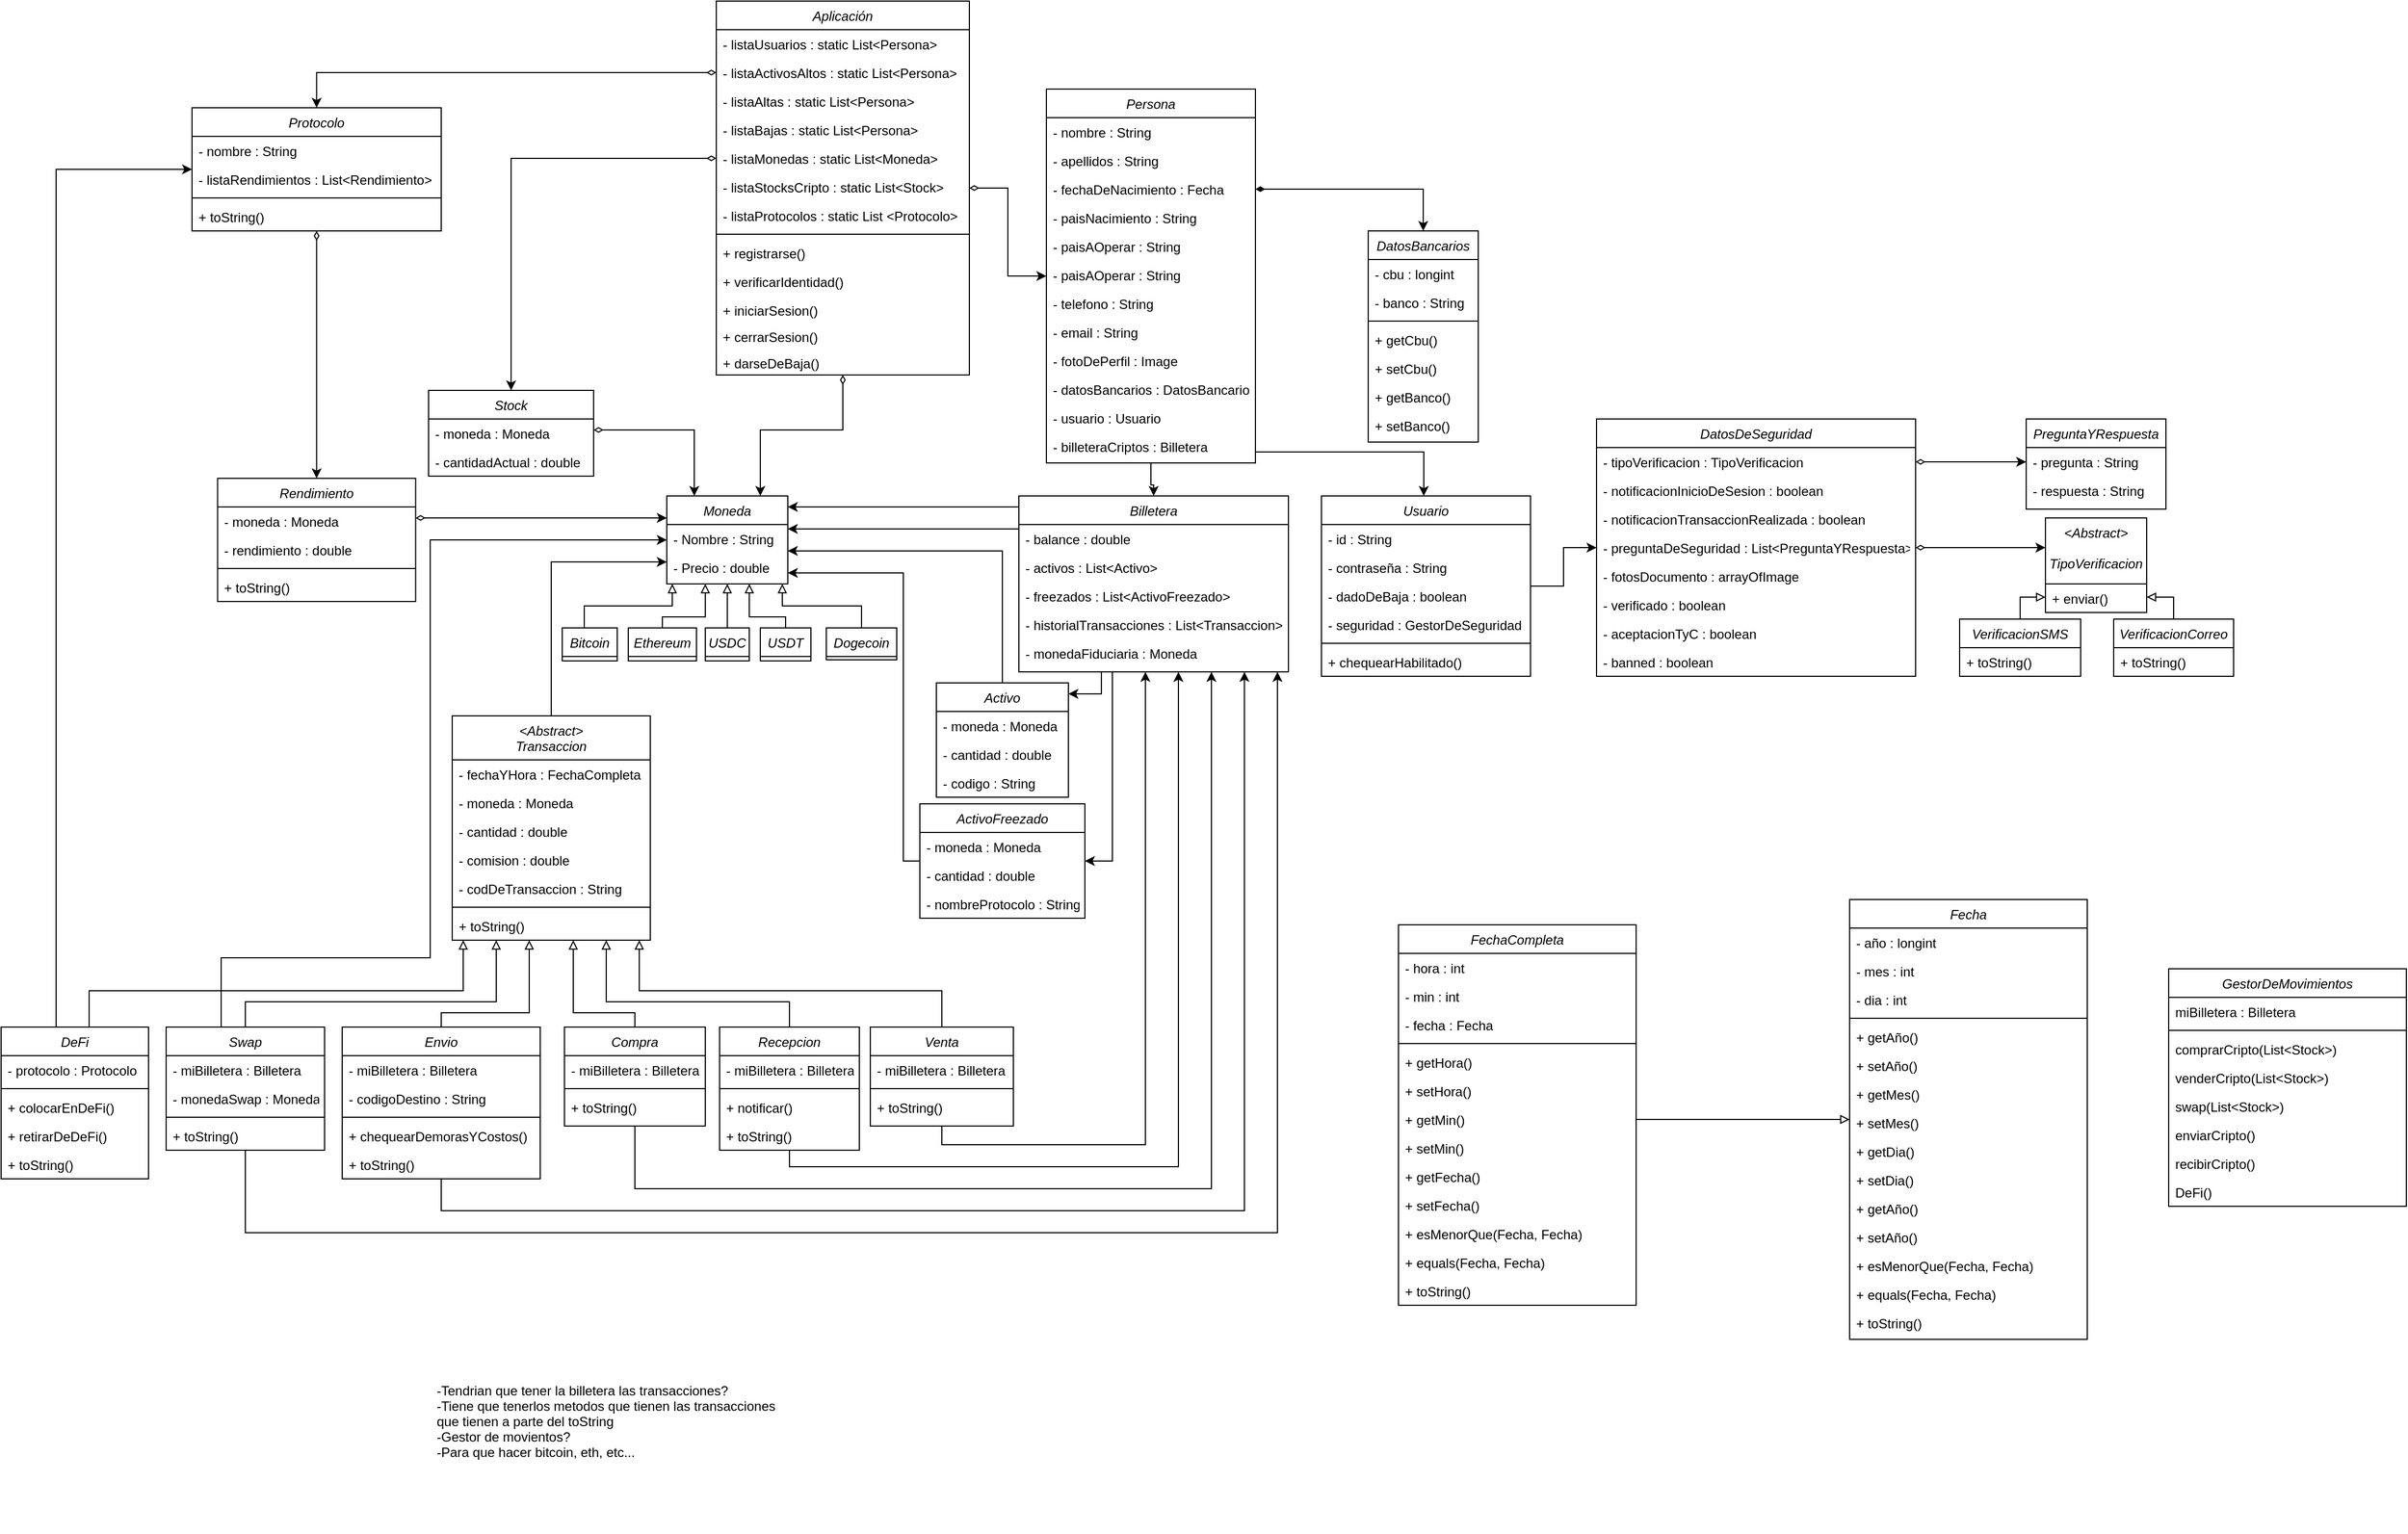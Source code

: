 <mxfile version="24.7.10">
  <diagram name="Página-1" id="NR62WoQhjPWwxRr1Rxn-">
    <mxGraphModel dx="2868" dy="1580" grid="1" gridSize="10" guides="1" tooltips="1" connect="1" arrows="1" fold="1" page="1" pageScale="1" pageWidth="1600" pageHeight="1200" math="0" shadow="0">
      <root>
        <mxCell id="0" />
        <mxCell id="1" parent="0" />
        <mxCell id="cGzMn2-btZof8PWtjlkr-193" style="edgeStyle=orthogonalEdgeStyle;rounded=0;orthogonalLoop=1;jettySize=auto;html=1;exitX=1;exitY=0.5;exitDx=0;exitDy=0;startArrow=diamondThin;startFill=0;" parent="1" source="cGzMn2-btZof8PWtjlkr-1" target="cGzMn2-btZof8PWtjlkr-18" edge="1">
          <mxGeometry relative="1" as="geometry">
            <Array as="points">
              <mxPoint x="1710" y="200" />
              <mxPoint x="1745" y="200" />
              <mxPoint x="1745" y="280" />
            </Array>
          </mxGeometry>
        </mxCell>
        <mxCell id="uPdgmqQ6__cbQZYuAYbr-20" style="edgeStyle=orthogonalEdgeStyle;rounded=0;orthogonalLoop=1;jettySize=auto;html=1;exitX=0.5;exitY=1;exitDx=0;exitDy=0;startArrow=diamondThin;startFill=0;" parent="1" source="cGzMn2-btZof8PWtjlkr-1" target="cGzMn2-btZof8PWtjlkr-55" edge="1">
          <mxGeometry relative="1" as="geometry">
            <Array as="points">
              <mxPoint x="1595" y="420" />
              <mxPoint x="1520" y="420" />
            </Array>
          </mxGeometry>
        </mxCell>
        <mxCell id="cGzMn2-btZof8PWtjlkr-1" value="Aplicación" style="swimlane;fontStyle=2;align=center;verticalAlign=top;childLayout=stackLayout;horizontal=1;startSize=26;horizontalStack=0;resizeParent=1;resizeLast=0;collapsible=1;marginBottom=0;rounded=0;shadow=0;strokeWidth=1;fontSize=12;" parent="1" vertex="1">
          <mxGeometry x="1480" y="30" width="230" height="340" as="geometry">
            <mxRectangle x="230" y="140" width="160" height="26" as="alternateBounds" />
          </mxGeometry>
        </mxCell>
        <mxCell id="cGzMn2-btZof8PWtjlkr-2" value="- listaUsuarios : static List&lt;Persona&gt;" style="text;align=left;verticalAlign=top;spacingLeft=4;spacingRight=4;overflow=hidden;rotatable=0;points=[[0,0.5],[1,0.5]];portConstraint=eastwest;rounded=0;shadow=0;html=0;fontSize=12;" parent="cGzMn2-btZof8PWtjlkr-1" vertex="1">
          <mxGeometry y="26" width="230" height="26" as="geometry" />
        </mxCell>
        <mxCell id="cGzMn2-btZof8PWtjlkr-3" value="- listaActivosAltos : static List&lt;Persona&gt;" style="text;align=left;verticalAlign=top;spacingLeft=4;spacingRight=4;overflow=hidden;rotatable=0;points=[[0,0.5],[1,0.5]];portConstraint=eastwest;rounded=0;shadow=0;html=0;fontSize=12;" parent="cGzMn2-btZof8PWtjlkr-1" vertex="1">
          <mxGeometry y="52" width="230" height="26" as="geometry" />
        </mxCell>
        <mxCell id="cGzMn2-btZof8PWtjlkr-4" value="- listaAltas : static List&lt;Persona&gt;" style="text;align=left;verticalAlign=top;spacingLeft=4;spacingRight=4;overflow=hidden;rotatable=0;points=[[0,0.5],[1,0.5]];portConstraint=eastwest;rounded=0;shadow=0;html=0;fontSize=12;" parent="cGzMn2-btZof8PWtjlkr-1" vertex="1">
          <mxGeometry y="78" width="230" height="26" as="geometry" />
        </mxCell>
        <mxCell id="cGzMn2-btZof8PWtjlkr-5" value="- listaBajas : static List&lt;Persona&gt;" style="text;align=left;verticalAlign=top;spacingLeft=4;spacingRight=4;overflow=hidden;rotatable=0;points=[[0,0.5],[1,0.5]];portConstraint=eastwest;rounded=0;shadow=0;html=0;fontSize=12;" parent="cGzMn2-btZof8PWtjlkr-1" vertex="1">
          <mxGeometry y="104" width="230" height="26" as="geometry" />
        </mxCell>
        <mxCell id="cGzMn2-btZof8PWtjlkr-17" value="- listaMonedas : static List&lt;Moneda&gt;" style="text;align=left;verticalAlign=top;spacingLeft=4;spacingRight=4;overflow=hidden;rotatable=0;points=[[0,0.5],[1,0.5]];portConstraint=eastwest;rounded=0;shadow=0;html=0;fontSize=12;" parent="cGzMn2-btZof8PWtjlkr-1" vertex="1">
          <mxGeometry y="130" width="230" height="26" as="geometry" />
        </mxCell>
        <mxCell id="cGzMn2-btZof8PWtjlkr-6" value="- listaStocksCripto : static List&lt;Stock&gt;" style="text;align=left;verticalAlign=top;spacingLeft=4;spacingRight=4;overflow=hidden;rotatable=0;points=[[0,0.5],[1,0.5]];portConstraint=eastwest;rounded=0;shadow=0;html=0;fontSize=12;" parent="cGzMn2-btZof8PWtjlkr-1" vertex="1">
          <mxGeometry y="156" width="230" height="26" as="geometry" />
        </mxCell>
        <mxCell id="cGzMn2-btZof8PWtjlkr-76" value="- listaProtocolos : static List &lt;Protocolo&gt;" style="text;align=left;verticalAlign=top;spacingLeft=4;spacingRight=4;overflow=hidden;rotatable=0;points=[[0,0.5],[1,0.5]];portConstraint=eastwest;" parent="cGzMn2-btZof8PWtjlkr-1" vertex="1">
          <mxGeometry y="182" width="230" height="26" as="geometry" />
        </mxCell>
        <mxCell id="cGzMn2-btZof8PWtjlkr-7" value="" style="line;html=1;strokeWidth=1;align=left;verticalAlign=middle;spacingTop=-1;spacingLeft=3;spacingRight=3;rotatable=0;labelPosition=right;points=[];portConstraint=eastwest;fontSize=12;" parent="cGzMn2-btZof8PWtjlkr-1" vertex="1">
          <mxGeometry y="208" width="230" height="8" as="geometry" />
        </mxCell>
        <mxCell id="cGzMn2-btZof8PWtjlkr-8" value="+ registrarse()   " style="text;align=left;verticalAlign=top;spacingLeft=4;spacingRight=4;overflow=hidden;rotatable=0;points=[[0,0.5],[1,0.5]];portConstraint=eastwest;rounded=0;shadow=0;html=0;fontSize=12;" parent="cGzMn2-btZof8PWtjlkr-1" vertex="1">
          <mxGeometry y="216" width="230" height="26" as="geometry" />
        </mxCell>
        <mxCell id="cGzMn2-btZof8PWtjlkr-9" value="+ verificarIdentidad()" style="text;align=left;verticalAlign=top;spacingLeft=4;spacingRight=4;overflow=hidden;rotatable=0;points=[[0,0.5],[1,0.5]];portConstraint=eastwest;rounded=0;shadow=0;html=0;fontSize=12;" parent="cGzMn2-btZof8PWtjlkr-1" vertex="1">
          <mxGeometry y="242" width="230" height="26" as="geometry" />
        </mxCell>
        <mxCell id="cGzMn2-btZof8PWtjlkr-10" value="+ iniciarSesion()" style="text;align=left;verticalAlign=top;spacingLeft=4;spacingRight=4;overflow=hidden;rotatable=0;points=[[0,0.5],[1,0.5]];portConstraint=eastwest;fontSize=12;" parent="cGzMn2-btZof8PWtjlkr-1" vertex="1">
          <mxGeometry y="268" width="230" height="24" as="geometry" />
        </mxCell>
        <mxCell id="cGzMn2-btZof8PWtjlkr-11" value="+ cerrarSesion()" style="text;align=left;verticalAlign=top;spacingLeft=4;spacingRight=4;overflow=hidden;rotatable=0;points=[[0,0.5],[1,0.5]];portConstraint=eastwest;fontSize=12;" parent="cGzMn2-btZof8PWtjlkr-1" vertex="1">
          <mxGeometry y="292" width="230" height="24" as="geometry" />
        </mxCell>
        <mxCell id="cGzMn2-btZof8PWtjlkr-12" value="+ darseDeBaja()" style="text;align=left;verticalAlign=top;spacingLeft=4;spacingRight=4;overflow=hidden;rotatable=0;points=[[0,0.5],[1,0.5]];portConstraint=eastwest;fontSize=12;" parent="cGzMn2-btZof8PWtjlkr-1" vertex="1">
          <mxGeometry y="316" width="230" height="24" as="geometry" />
        </mxCell>
        <mxCell id="cGzMn2-btZof8PWtjlkr-225" style="edgeStyle=orthogonalEdgeStyle;rounded=0;orthogonalLoop=1;jettySize=auto;html=1;startArrow=diamondThin;startFill=0;" parent="1" source="cGzMn2-btZof8PWtjlkr-13" target="cGzMn2-btZof8PWtjlkr-55" edge="1">
          <mxGeometry relative="1" as="geometry">
            <Array as="points">
              <mxPoint x="1460" y="420" />
            </Array>
          </mxGeometry>
        </mxCell>
        <mxCell id="cGzMn2-btZof8PWtjlkr-13" value="Stock" style="swimlane;fontStyle=2;align=center;verticalAlign=top;childLayout=stackLayout;horizontal=1;startSize=26;horizontalStack=0;resizeParent=1;resizeLast=0;collapsible=1;marginBottom=0;rounded=0;shadow=0;strokeWidth=1;fontSize=12;" parent="1" vertex="1">
          <mxGeometry x="1218.5" y="384" width="150" height="78" as="geometry">
            <mxRectangle x="230" y="140" width="160" height="26" as="alternateBounds" />
          </mxGeometry>
        </mxCell>
        <mxCell id="cGzMn2-btZof8PWtjlkr-14" value="- moneda : Moneda" style="text;align=left;verticalAlign=top;spacingLeft=4;spacingRight=4;overflow=hidden;rotatable=0;points=[[0,0.5],[1,0.5]];portConstraint=eastwest;rounded=0;shadow=0;html=0;fontSize=12;" parent="cGzMn2-btZof8PWtjlkr-13" vertex="1">
          <mxGeometry y="26" width="150" height="26" as="geometry" />
        </mxCell>
        <mxCell id="cGzMn2-btZof8PWtjlkr-15" value="- cantidadActual : double" style="text;align=left;verticalAlign=top;spacingLeft=4;spacingRight=4;overflow=hidden;rotatable=0;points=[[0,0.5],[1,0.5]];portConstraint=eastwest;rounded=0;shadow=0;html=0;fontSize=12;" parent="cGzMn2-btZof8PWtjlkr-13" vertex="1">
          <mxGeometry y="52" width="150" height="26" as="geometry" />
        </mxCell>
        <mxCell id="cGzMn2-btZof8PWtjlkr-202" style="edgeStyle=orthogonalEdgeStyle;rounded=0;orthogonalLoop=1;jettySize=auto;html=1;" parent="1" source="cGzMn2-btZof8PWtjlkr-18" target="cGzMn2-btZof8PWtjlkr-48" edge="1">
          <mxGeometry relative="1" as="geometry" />
        </mxCell>
        <mxCell id="cGzMn2-btZof8PWtjlkr-18" value="Persona" style="swimlane;fontStyle=2;align=center;verticalAlign=top;childLayout=stackLayout;horizontal=1;startSize=26;horizontalStack=0;resizeParent=1;resizeLast=0;collapsible=1;marginBottom=0;rounded=0;shadow=0;strokeWidth=1;fontSize=12;" parent="1" vertex="1">
          <mxGeometry x="1780" y="110" width="190" height="340" as="geometry">
            <mxRectangle x="230" y="140" width="160" height="26" as="alternateBounds" />
          </mxGeometry>
        </mxCell>
        <mxCell id="cGzMn2-btZof8PWtjlkr-19" value="- nombre : String" style="text;align=left;verticalAlign=top;spacingLeft=4;spacingRight=4;overflow=hidden;rotatable=0;points=[[0,0.5],[1,0.5]];portConstraint=eastwest;rounded=0;shadow=0;html=0;fontSize=12;" parent="cGzMn2-btZof8PWtjlkr-18" vertex="1">
          <mxGeometry y="26" width="190" height="26" as="geometry" />
        </mxCell>
        <mxCell id="cGzMn2-btZof8PWtjlkr-20" value="- apellidos : String" style="text;align=left;verticalAlign=top;spacingLeft=4;spacingRight=4;overflow=hidden;rotatable=0;points=[[0,0.5],[1,0.5]];portConstraint=eastwest;rounded=0;shadow=0;html=0;fontSize=12;" parent="cGzMn2-btZof8PWtjlkr-18" vertex="1">
          <mxGeometry y="52" width="190" height="26" as="geometry" />
        </mxCell>
        <mxCell id="cGzMn2-btZof8PWtjlkr-21" value="- fechaDeNacimiento : Fecha" style="text;align=left;verticalAlign=top;spacingLeft=4;spacingRight=4;overflow=hidden;rotatable=0;points=[[0,0.5],[1,0.5]];portConstraint=eastwest;rounded=0;shadow=0;html=0;fontSize=12;" parent="cGzMn2-btZof8PWtjlkr-18" vertex="1">
          <mxGeometry y="78" width="190" height="26" as="geometry" />
        </mxCell>
        <mxCell id="cGzMn2-btZof8PWtjlkr-22" value="- paisNacimiento : String" style="text;align=left;verticalAlign=top;spacingLeft=4;spacingRight=4;overflow=hidden;rotatable=0;points=[[0,0.5],[1,0.5]];portConstraint=eastwest;rounded=0;shadow=0;html=0;fontSize=12;" parent="cGzMn2-btZof8PWtjlkr-18" vertex="1">
          <mxGeometry y="104" width="190" height="26" as="geometry" />
        </mxCell>
        <mxCell id="cGzMn2-btZof8PWtjlkr-23" value="- paisAOperar : String" style="text;align=left;verticalAlign=top;spacingLeft=4;spacingRight=4;overflow=hidden;rotatable=0;points=[[0,0.5],[1,0.5]];portConstraint=eastwest;rounded=0;shadow=0;html=0;fontSize=12;" parent="cGzMn2-btZof8PWtjlkr-18" vertex="1">
          <mxGeometry y="130" width="190" height="26" as="geometry" />
        </mxCell>
        <mxCell id="cGzMn2-btZof8PWtjlkr-32" value="- paisAOperar : String" style="text;align=left;verticalAlign=top;spacingLeft=4;spacingRight=4;overflow=hidden;rotatable=0;points=[[0,0.5],[1,0.5]];portConstraint=eastwest;rounded=0;shadow=0;html=0;fontSize=12;" parent="cGzMn2-btZof8PWtjlkr-18" vertex="1">
          <mxGeometry y="156" width="190" height="26" as="geometry" />
        </mxCell>
        <mxCell id="cGzMn2-btZof8PWtjlkr-24" value="- telefono : String" style="text;align=left;verticalAlign=top;spacingLeft=4;spacingRight=4;overflow=hidden;rotatable=0;points=[[0,0.5],[1,0.5]];portConstraint=eastwest;rounded=0;shadow=0;html=0;fontSize=12;" parent="cGzMn2-btZof8PWtjlkr-18" vertex="1">
          <mxGeometry y="182" width="190" height="26" as="geometry" />
        </mxCell>
        <mxCell id="cGzMn2-btZof8PWtjlkr-25" value="- email : String" style="text;align=left;verticalAlign=top;spacingLeft=4;spacingRight=4;overflow=hidden;rotatable=0;points=[[0,0.5],[1,0.5]];portConstraint=eastwest;rounded=0;shadow=0;html=0;fontSize=12;" parent="cGzMn2-btZof8PWtjlkr-18" vertex="1">
          <mxGeometry y="208" width="190" height="26" as="geometry" />
        </mxCell>
        <mxCell id="cGzMn2-btZof8PWtjlkr-30" value="- fotoDePerfil : Image" style="text;align=left;verticalAlign=top;spacingLeft=4;spacingRight=4;overflow=hidden;rotatable=0;points=[[0,0.5],[1,0.5]];portConstraint=eastwest;rounded=0;shadow=0;html=0;fontSize=12;" parent="cGzMn2-btZof8PWtjlkr-18" vertex="1">
          <mxGeometry y="234" width="190" height="26" as="geometry" />
        </mxCell>
        <mxCell id="cGzMn2-btZof8PWtjlkr-26" value="- datosBancarios : DatosBancarios" style="text;align=left;verticalAlign=top;spacingLeft=4;spacingRight=4;overflow=hidden;rotatable=0;points=[[0,0.5],[1,0.5]];portConstraint=eastwest;rounded=0;shadow=0;html=0;fontSize=12;" parent="cGzMn2-btZof8PWtjlkr-18" vertex="1">
          <mxGeometry y="260" width="190" height="26" as="geometry" />
        </mxCell>
        <mxCell id="cGzMn2-btZof8PWtjlkr-27" value="- usuario : Usuario" style="text;align=left;verticalAlign=top;spacingLeft=4;spacingRight=4;overflow=hidden;rotatable=0;points=[[0,0.5],[1,0.5]];portConstraint=eastwest;rounded=0;shadow=0;html=0;fontSize=12;" parent="cGzMn2-btZof8PWtjlkr-18" vertex="1">
          <mxGeometry y="286" width="190" height="26" as="geometry" />
        </mxCell>
        <mxCell id="cGzMn2-btZof8PWtjlkr-28" value="- billeteraCriptos : Billetera" style="text;align=left;verticalAlign=top;spacingLeft=4;spacingRight=4;overflow=hidden;rotatable=0;points=[[0,0.5],[1,0.5]];portConstraint=eastwest;rounded=0;shadow=0;html=0;fontSize=12;" parent="cGzMn2-btZof8PWtjlkr-18" vertex="1">
          <mxGeometry y="312" width="190" height="26" as="geometry" />
        </mxCell>
        <mxCell id="cGzMn2-btZof8PWtjlkr-203" style="edgeStyle=orthogonalEdgeStyle;rounded=0;orthogonalLoop=1;jettySize=auto;html=1;" parent="1" source="cGzMn2-btZof8PWtjlkr-33" target="cGzMn2-btZof8PWtjlkr-94" edge="1">
          <mxGeometry relative="1" as="geometry" />
        </mxCell>
        <mxCell id="cGzMn2-btZof8PWtjlkr-33" value="Usuario" style="swimlane;fontStyle=2;align=center;verticalAlign=top;childLayout=stackLayout;horizontal=1;startSize=26;horizontalStack=0;resizeParent=1;resizeLast=0;collapsible=1;marginBottom=0;rounded=0;shadow=0;strokeWidth=1;fontSize=12;" parent="1" vertex="1">
          <mxGeometry x="2030" y="480" width="190" height="164" as="geometry">
            <mxRectangle x="550" y="140" width="160" height="26" as="alternateBounds" />
          </mxGeometry>
        </mxCell>
        <mxCell id="cGzMn2-btZof8PWtjlkr-34" value="- id : String" style="text;align=left;verticalAlign=top;spacingLeft=4;spacingRight=4;overflow=hidden;rotatable=0;points=[[0,0.5],[1,0.5]];portConstraint=eastwest;fontSize=12;" parent="cGzMn2-btZof8PWtjlkr-33" vertex="1">
          <mxGeometry y="26" width="190" height="26" as="geometry" />
        </mxCell>
        <mxCell id="cGzMn2-btZof8PWtjlkr-35" value="- contraseña : String" style="text;align=left;verticalAlign=top;spacingLeft=4;spacingRight=4;overflow=hidden;rotatable=0;points=[[0,0.5],[1,0.5]];portConstraint=eastwest;rounded=0;shadow=0;html=0;fontSize=12;" parent="cGzMn2-btZof8PWtjlkr-33" vertex="1">
          <mxGeometry y="52" width="190" height="26" as="geometry" />
        </mxCell>
        <mxCell id="cGzMn2-btZof8PWtjlkr-36" value="- dadoDeBaja : boolean" style="text;align=left;verticalAlign=top;spacingLeft=4;spacingRight=4;overflow=hidden;rotatable=0;points=[[0,0.5],[1,0.5]];portConstraint=eastwest;rounded=0;shadow=0;html=0;fontSize=12;" parent="cGzMn2-btZof8PWtjlkr-33" vertex="1">
          <mxGeometry y="78" width="190" height="26" as="geometry" />
        </mxCell>
        <mxCell id="cGzMn2-btZof8PWtjlkr-37" value="- seguridad : GestorDeSeguridad" style="text;align=left;verticalAlign=top;spacingLeft=4;spacingRight=4;overflow=hidden;rotatable=0;points=[[0,0.5],[1,0.5]];portConstraint=eastwest;rounded=0;shadow=0;html=0;fontSize=12;" parent="cGzMn2-btZof8PWtjlkr-33" vertex="1">
          <mxGeometry y="104" width="190" height="26" as="geometry" />
        </mxCell>
        <mxCell id="cGzMn2-btZof8PWtjlkr-38" value="" style="line;html=1;strokeWidth=1;align=left;verticalAlign=middle;spacingTop=-1;spacingLeft=3;spacingRight=3;rotatable=0;labelPosition=right;points=[];portConstraint=eastwest;fontSize=12;" parent="cGzMn2-btZof8PWtjlkr-33" vertex="1">
          <mxGeometry y="130" width="190" height="8" as="geometry" />
        </mxCell>
        <mxCell id="cGzMn2-btZof8PWtjlkr-39" value="+ chequearHabilitado()" style="text;align=left;verticalAlign=top;spacingLeft=4;spacingRight=4;overflow=hidden;rotatable=0;points=[[0,0.5],[1,0.5]];portConstraint=eastwest;fontSize=12;" parent="cGzMn2-btZof8PWtjlkr-33" vertex="1">
          <mxGeometry y="138" width="190" height="26" as="geometry" />
        </mxCell>
        <mxCell id="cGzMn2-btZof8PWtjlkr-40" value="DatosBancarios" style="swimlane;fontStyle=2;align=center;verticalAlign=top;childLayout=stackLayout;horizontal=1;startSize=26;horizontalStack=0;resizeParent=1;resizeLast=0;collapsible=1;marginBottom=0;rounded=0;shadow=0;strokeWidth=1;fontSize=12;" parent="1" vertex="1">
          <mxGeometry x="2072.5" y="239" width="100" height="192" as="geometry">
            <mxRectangle x="230" y="140" width="160" height="26" as="alternateBounds" />
          </mxGeometry>
        </mxCell>
        <mxCell id="cGzMn2-btZof8PWtjlkr-41" value="- cbu : longint" style="text;align=left;verticalAlign=top;spacingLeft=4;spacingRight=4;overflow=hidden;rotatable=0;points=[[0,0.5],[1,0.5]];portConstraint=eastwest;rounded=0;shadow=0;html=0;fontSize=12;" parent="cGzMn2-btZof8PWtjlkr-40" vertex="1">
          <mxGeometry y="26" width="100" height="26" as="geometry" />
        </mxCell>
        <mxCell id="cGzMn2-btZof8PWtjlkr-42" value="- banco : String" style="text;align=left;verticalAlign=top;spacingLeft=4;spacingRight=4;overflow=hidden;rotatable=0;points=[[0,0.5],[1,0.5]];portConstraint=eastwest;rounded=0;shadow=0;html=0;fontSize=12;" parent="cGzMn2-btZof8PWtjlkr-40" vertex="1">
          <mxGeometry y="52" width="100" height="26" as="geometry" />
        </mxCell>
        <mxCell id="cGzMn2-btZof8PWtjlkr-43" value="" style="line;html=1;strokeWidth=1;align=left;verticalAlign=middle;spacingTop=-1;spacingLeft=3;spacingRight=3;rotatable=0;labelPosition=right;points=[];portConstraint=eastwest;fontSize=12;" parent="cGzMn2-btZof8PWtjlkr-40" vertex="1">
          <mxGeometry y="78" width="100" height="8" as="geometry" />
        </mxCell>
        <mxCell id="cGzMn2-btZof8PWtjlkr-44" value="+ getCbu()" style="text;align=left;verticalAlign=top;spacingLeft=4;spacingRight=4;overflow=hidden;rotatable=0;points=[[0,0.5],[1,0.5]];portConstraint=eastwest;rounded=0;shadow=0;html=0;fontSize=12;" parent="cGzMn2-btZof8PWtjlkr-40" vertex="1">
          <mxGeometry y="86" width="100" height="26" as="geometry" />
        </mxCell>
        <mxCell id="cGzMn2-btZof8PWtjlkr-45" value="+ setCbu()" style="text;align=left;verticalAlign=top;spacingLeft=4;spacingRight=4;overflow=hidden;rotatable=0;points=[[0,0.5],[1,0.5]];portConstraint=eastwest;rounded=0;shadow=0;html=0;fontSize=12;" parent="cGzMn2-btZof8PWtjlkr-40" vertex="1">
          <mxGeometry y="112" width="100" height="26" as="geometry" />
        </mxCell>
        <mxCell id="cGzMn2-btZof8PWtjlkr-46" value="+ getBanco()" style="text;align=left;verticalAlign=top;spacingLeft=4;spacingRight=4;overflow=hidden;rotatable=0;points=[[0,0.5],[1,0.5]];portConstraint=eastwest;rounded=0;shadow=0;html=0;fontSize=12;" parent="cGzMn2-btZof8PWtjlkr-40" vertex="1">
          <mxGeometry y="138" width="100" height="26" as="geometry" />
        </mxCell>
        <mxCell id="cGzMn2-btZof8PWtjlkr-47" value="+ setBanco()" style="text;align=left;verticalAlign=top;spacingLeft=4;spacingRight=4;overflow=hidden;rotatable=0;points=[[0,0.5],[1,0.5]];portConstraint=eastwest;rounded=0;shadow=0;html=0;fontSize=12;" parent="cGzMn2-btZof8PWtjlkr-40" vertex="1">
          <mxGeometry y="164" width="100" height="26" as="geometry" />
        </mxCell>
        <mxCell id="uPdgmqQ6__cbQZYuAYbr-6" style="edgeStyle=orthogonalEdgeStyle;rounded=0;orthogonalLoop=1;jettySize=auto;html=1;" parent="1" source="cGzMn2-btZof8PWtjlkr-48" target="cGzMn2-btZof8PWtjlkr-55" edge="1">
          <mxGeometry relative="1" as="geometry">
            <Array as="points">
              <mxPoint x="1650" y="490" />
              <mxPoint x="1650" y="490" />
            </Array>
          </mxGeometry>
        </mxCell>
        <mxCell id="InKIIa1-poBmk-Ij40Mm-8" style="edgeStyle=orthogonalEdgeStyle;rounded=0;orthogonalLoop=1;jettySize=auto;html=1;" parent="1" source="cGzMn2-btZof8PWtjlkr-48" target="cGzMn2-btZof8PWtjlkr-55" edge="1">
          <mxGeometry relative="1" as="geometry">
            <Array as="points">
              <mxPoint x="1650" y="510" />
              <mxPoint x="1650" y="510" />
            </Array>
          </mxGeometry>
        </mxCell>
        <mxCell id="InKIIa1-poBmk-Ij40Mm-11" style="edgeStyle=orthogonalEdgeStyle;rounded=0;orthogonalLoop=1;jettySize=auto;html=1;" parent="1" source="cGzMn2-btZof8PWtjlkr-48" target="cGzMn2-btZof8PWtjlkr-58" edge="1">
          <mxGeometry relative="1" as="geometry">
            <Array as="points">
              <mxPoint x="1830" y="660" />
            </Array>
          </mxGeometry>
        </mxCell>
        <mxCell id="InKIIa1-poBmk-Ij40Mm-12" style="edgeStyle=orthogonalEdgeStyle;rounded=0;orthogonalLoop=1;jettySize=auto;html=1;" parent="1" source="cGzMn2-btZof8PWtjlkr-48" target="cGzMn2-btZof8PWtjlkr-62" edge="1">
          <mxGeometry relative="1" as="geometry">
            <Array as="points">
              <mxPoint x="1840" y="812" />
            </Array>
          </mxGeometry>
        </mxCell>
        <mxCell id="cGzMn2-btZof8PWtjlkr-48" value="Billetera" style="swimlane;fontStyle=2;align=center;verticalAlign=top;childLayout=stackLayout;horizontal=1;startSize=26;horizontalStack=0;resizeParent=1;resizeLast=0;collapsible=1;marginBottom=0;rounded=0;shadow=0;strokeWidth=1;fontSize=12;" parent="1" vertex="1">
          <mxGeometry x="1755" y="480" width="245" height="160" as="geometry">
            <mxRectangle x="230" y="140" width="160" height="26" as="alternateBounds" />
          </mxGeometry>
        </mxCell>
        <mxCell id="cGzMn2-btZof8PWtjlkr-50" value="- balance : double" style="text;align=left;verticalAlign=top;spacingLeft=4;spacingRight=4;overflow=hidden;rotatable=0;points=[[0,0.5],[1,0.5]];portConstraint=eastwest;rounded=0;shadow=0;html=0;fontSize=12;" parent="cGzMn2-btZof8PWtjlkr-48" vertex="1">
          <mxGeometry y="26" width="245" height="26" as="geometry" />
        </mxCell>
        <mxCell id="cGzMn2-btZof8PWtjlkr-51" value="- activos : List&lt;Activo&gt;" style="text;align=left;verticalAlign=top;spacingLeft=4;spacingRight=4;overflow=hidden;rotatable=0;points=[[0,0.5],[1,0.5]];portConstraint=eastwest;rounded=0;shadow=0;html=0;fontSize=12;" parent="cGzMn2-btZof8PWtjlkr-48" vertex="1">
          <mxGeometry y="52" width="245" height="26" as="geometry" />
        </mxCell>
        <mxCell id="cGzMn2-btZof8PWtjlkr-52" value="- freezados : List&lt;ActivoFreezado&gt;" style="text;align=left;verticalAlign=top;spacingLeft=4;spacingRight=4;overflow=hidden;rotatable=0;points=[[0,0.5],[1,0.5]];portConstraint=eastwest;rounded=0;shadow=0;html=0;fontSize=12;" parent="cGzMn2-btZof8PWtjlkr-48" vertex="1">
          <mxGeometry y="78" width="245" height="26" as="geometry" />
        </mxCell>
        <mxCell id="cGzMn2-btZof8PWtjlkr-53" value="- historialTransacciones : List&lt;Transaccion&gt;" style="text;align=left;verticalAlign=top;spacingLeft=4;spacingRight=4;overflow=hidden;rotatable=0;points=[[0,0.5],[1,0.5]];portConstraint=eastwest;rounded=0;shadow=0;html=0;fontSize=12;" parent="cGzMn2-btZof8PWtjlkr-48" vertex="1">
          <mxGeometry y="104" width="245" height="26" as="geometry" />
        </mxCell>
        <mxCell id="cGzMn2-btZof8PWtjlkr-49" value="- monedaFiduciaria : Moneda" style="text;align=left;verticalAlign=top;spacingLeft=4;spacingRight=4;overflow=hidden;rotatable=0;points=[[0,0.5],[1,0.5]];portConstraint=eastwest;rounded=0;shadow=0;html=0;fontSize=12;" parent="cGzMn2-btZof8PWtjlkr-48" vertex="1">
          <mxGeometry y="130" width="245" height="26" as="geometry" />
        </mxCell>
        <mxCell id="cGzMn2-btZof8PWtjlkr-55" value="Moneda" style="swimlane;fontStyle=2;align=center;verticalAlign=top;childLayout=stackLayout;horizontal=1;startSize=26;horizontalStack=0;resizeParent=1;resizeLast=0;collapsible=1;marginBottom=0;rounded=0;shadow=0;strokeWidth=1;" parent="1" vertex="1">
          <mxGeometry x="1435" y="480" width="110" height="80" as="geometry">
            <mxRectangle x="320" y="12" width="160" height="26" as="alternateBounds" />
          </mxGeometry>
        </mxCell>
        <mxCell id="cGzMn2-btZof8PWtjlkr-56" value="- Nombre : String" style="text;align=left;verticalAlign=top;spacingLeft=4;spacingRight=4;overflow=hidden;rotatable=0;points=[[0,0.5],[1,0.5]];portConstraint=eastwest;" parent="cGzMn2-btZof8PWtjlkr-55" vertex="1">
          <mxGeometry y="26" width="110" height="26" as="geometry" />
        </mxCell>
        <mxCell id="cGzMn2-btZof8PWtjlkr-57" value="- Precio : double" style="text;align=left;verticalAlign=top;spacingLeft=4;spacingRight=4;overflow=hidden;rotatable=0;points=[[0,0.5],[1,0.5]];portConstraint=eastwest;rounded=0;shadow=0;html=0;" parent="cGzMn2-btZof8PWtjlkr-55" vertex="1">
          <mxGeometry y="52" width="110" height="26" as="geometry" />
        </mxCell>
        <mxCell id="InKIIa1-poBmk-Ij40Mm-10" style="edgeStyle=orthogonalEdgeStyle;rounded=0;orthogonalLoop=1;jettySize=auto;html=1;" parent="1" source="cGzMn2-btZof8PWtjlkr-58" target="cGzMn2-btZof8PWtjlkr-55" edge="1">
          <mxGeometry relative="1" as="geometry">
            <Array as="points">
              <mxPoint x="1740" y="530" />
            </Array>
          </mxGeometry>
        </mxCell>
        <mxCell id="cGzMn2-btZof8PWtjlkr-58" value="Activo" style="swimlane;fontStyle=2;align=center;verticalAlign=top;childLayout=stackLayout;horizontal=1;startSize=26;horizontalStack=0;resizeParent=1;resizeLast=0;collapsible=1;marginBottom=0;rounded=0;shadow=0;strokeWidth=1;" parent="1" vertex="1">
          <mxGeometry x="1680" y="650" width="120" height="104" as="geometry">
            <mxRectangle x="320" y="12" width="160" height="26" as="alternateBounds" />
          </mxGeometry>
        </mxCell>
        <mxCell id="cGzMn2-btZof8PWtjlkr-59" value="- moneda : Moneda" style="text;align=left;verticalAlign=top;spacingLeft=4;spacingRight=4;overflow=hidden;rotatable=0;points=[[0,0.5],[1,0.5]];portConstraint=eastwest;" parent="cGzMn2-btZof8PWtjlkr-58" vertex="1">
          <mxGeometry y="26" width="120" height="26" as="geometry" />
        </mxCell>
        <mxCell id="cGzMn2-btZof8PWtjlkr-60" value="- cantidad : double" style="text;align=left;verticalAlign=top;spacingLeft=4;spacingRight=4;overflow=hidden;rotatable=0;points=[[0,0.5],[1,0.5]];portConstraint=eastwest;rounded=0;shadow=0;html=0;" parent="cGzMn2-btZof8PWtjlkr-58" vertex="1">
          <mxGeometry y="52" width="120" height="26" as="geometry" />
        </mxCell>
        <mxCell id="cGzMn2-btZof8PWtjlkr-61" value="- codigo : String" style="text;align=left;verticalAlign=top;spacingLeft=4;spacingRight=4;overflow=hidden;rotatable=0;points=[[0,0.5],[1,0.5]];portConstraint=eastwest;rounded=0;shadow=0;html=0;" parent="cGzMn2-btZof8PWtjlkr-58" vertex="1">
          <mxGeometry y="78" width="120" height="26" as="geometry" />
        </mxCell>
        <mxCell id="InKIIa1-poBmk-Ij40Mm-9" style="edgeStyle=orthogonalEdgeStyle;rounded=0;orthogonalLoop=1;jettySize=auto;html=1;" parent="1" source="cGzMn2-btZof8PWtjlkr-62" target="cGzMn2-btZof8PWtjlkr-55" edge="1">
          <mxGeometry relative="1" as="geometry">
            <Array as="points">
              <mxPoint x="1650" y="812" />
              <mxPoint x="1650" y="550" />
            </Array>
          </mxGeometry>
        </mxCell>
        <mxCell id="cGzMn2-btZof8PWtjlkr-62" value="ActivoFreezado" style="swimlane;fontStyle=2;align=center;verticalAlign=top;childLayout=stackLayout;horizontal=1;startSize=26;horizontalStack=0;resizeParent=1;resizeLast=0;collapsible=1;marginBottom=0;rounded=0;shadow=0;strokeWidth=1;spacing=2;" parent="1" vertex="1">
          <mxGeometry x="1665" y="760" width="150" height="104" as="geometry">
            <mxRectangle x="320" y="12" width="160" height="26" as="alternateBounds" />
          </mxGeometry>
        </mxCell>
        <mxCell id="cGzMn2-btZof8PWtjlkr-83" value="- moneda : Moneda" style="text;align=left;verticalAlign=top;spacingLeft=4;spacingRight=4;overflow=hidden;rotatable=0;points=[[0,0.5],[1,0.5]];portConstraint=eastwest;rounded=0;shadow=0;html=0;fontSize=12;" parent="cGzMn2-btZof8PWtjlkr-62" vertex="1">
          <mxGeometry y="26" width="150" height="26" as="geometry" />
        </mxCell>
        <mxCell id="cGzMn2-btZof8PWtjlkr-84" value="- cantidad : double" style="text;align=left;verticalAlign=top;spacingLeft=4;spacingRight=4;overflow=hidden;rotatable=0;points=[[0,0.5],[1,0.5]];portConstraint=eastwest;rounded=0;shadow=0;html=0;" parent="cGzMn2-btZof8PWtjlkr-62" vertex="1">
          <mxGeometry y="52" width="150" height="26" as="geometry" />
        </mxCell>
        <mxCell id="cGzMn2-btZof8PWtjlkr-85" value="- nombreProtocolo : String" style="text;align=left;verticalAlign=top;spacingLeft=4;spacingRight=4;overflow=hidden;rotatable=0;points=[[0,0.5],[1,0.5]];portConstraint=eastwest;rounded=0;shadow=0;html=0;fontSize=12;" parent="cGzMn2-btZof8PWtjlkr-62" vertex="1">
          <mxGeometry y="78" width="150" height="26" as="geometry" />
        </mxCell>
        <mxCell id="cGzMn2-btZof8PWtjlkr-198" style="edgeStyle=orthogonalEdgeStyle;rounded=0;orthogonalLoop=1;jettySize=auto;html=1;exitX=0.5;exitY=1;exitDx=0;exitDy=0;entryX=0.5;entryY=0;entryDx=0;entryDy=0;startArrow=diamondThin;startFill=0;" parent="1" source="cGzMn2-btZof8PWtjlkr-71" target="cGzMn2-btZof8PWtjlkr-77" edge="1">
          <mxGeometry relative="1" as="geometry" />
        </mxCell>
        <mxCell id="cGzMn2-btZof8PWtjlkr-71" value="Protocolo" style="swimlane;fontStyle=2;align=center;verticalAlign=top;childLayout=stackLayout;horizontal=1;startSize=26;horizontalStack=0;resizeParent=1;resizeLast=0;collapsible=1;marginBottom=0;rounded=0;shadow=0;strokeWidth=1;fontSize=12;" parent="1" vertex="1">
          <mxGeometry x="1003.5" y="127" width="226.5" height="112" as="geometry">
            <mxRectangle x="230" y="140" width="160" height="26" as="alternateBounds" />
          </mxGeometry>
        </mxCell>
        <mxCell id="cGzMn2-btZof8PWtjlkr-72" value="- nombre : String" style="text;align=left;verticalAlign=top;spacingLeft=4;spacingRight=4;overflow=hidden;rotatable=0;points=[[0,0.5],[1,0.5]];portConstraint=eastwest;rounded=0;shadow=0;html=0;fontSize=12;" parent="cGzMn2-btZof8PWtjlkr-71" vertex="1">
          <mxGeometry y="26" width="226.5" height="26" as="geometry" />
        </mxCell>
        <mxCell id="cGzMn2-btZof8PWtjlkr-73" value="- listaRendimientos : List&lt;Rendimiento&gt;" style="text;align=left;verticalAlign=top;spacingLeft=4;spacingRight=4;overflow=hidden;rotatable=0;points=[[0,0.5],[1,0.5]];portConstraint=eastwest;rounded=0;shadow=0;html=0;fontSize=12;" parent="cGzMn2-btZof8PWtjlkr-71" vertex="1">
          <mxGeometry y="52" width="226.5" height="26" as="geometry" />
        </mxCell>
        <mxCell id="cGzMn2-btZof8PWtjlkr-74" value="" style="line;html=1;strokeWidth=1;align=left;verticalAlign=middle;spacingTop=-1;spacingLeft=3;spacingRight=3;rotatable=0;labelPosition=right;points=[];portConstraint=eastwest;fontSize=12;" parent="cGzMn2-btZof8PWtjlkr-71" vertex="1">
          <mxGeometry y="78" width="226.5" height="8" as="geometry" />
        </mxCell>
        <mxCell id="cGzMn2-btZof8PWtjlkr-75" value="+ toString()" style="text;align=left;verticalAlign=top;spacingLeft=4;spacingRight=4;overflow=hidden;rotatable=0;points=[[0,0.5],[1,0.5]];portConstraint=eastwest;rounded=0;shadow=0;html=0;fontSize=12;" parent="cGzMn2-btZof8PWtjlkr-71" vertex="1">
          <mxGeometry y="86" width="226.5" height="24" as="geometry" />
        </mxCell>
        <mxCell id="cGzMn2-btZof8PWtjlkr-226" style="edgeStyle=orthogonalEdgeStyle;rounded=0;orthogonalLoop=1;jettySize=auto;html=1;startArrow=diamondThin;startFill=0;" parent="1" source="cGzMn2-btZof8PWtjlkr-77" target="cGzMn2-btZof8PWtjlkr-55" edge="1">
          <mxGeometry relative="1" as="geometry">
            <Array as="points">
              <mxPoint x="1320" y="500" />
              <mxPoint x="1320" y="500" />
            </Array>
          </mxGeometry>
        </mxCell>
        <mxCell id="cGzMn2-btZof8PWtjlkr-77" value="Rendimiento" style="swimlane;fontStyle=2;align=center;verticalAlign=top;childLayout=stackLayout;horizontal=1;startSize=26;horizontalStack=0;resizeParent=1;resizeLast=0;collapsible=1;marginBottom=0;rounded=0;shadow=0;strokeWidth=1;fontSize=12;" parent="1" vertex="1">
          <mxGeometry x="1026.75" y="464" width="180" height="112" as="geometry">
            <mxRectangle x="230" y="140" width="160" height="26" as="alternateBounds" />
          </mxGeometry>
        </mxCell>
        <mxCell id="cGzMn2-btZof8PWtjlkr-78" value="- moneda : Moneda" style="text;align=left;verticalAlign=top;spacingLeft=4;spacingRight=4;overflow=hidden;rotatable=0;points=[[0,0.5],[1,0.5]];portConstraint=eastwest;rounded=0;shadow=0;html=0;fontSize=12;" parent="cGzMn2-btZof8PWtjlkr-77" vertex="1">
          <mxGeometry y="26" width="180" height="26" as="geometry" />
        </mxCell>
        <mxCell id="cGzMn2-btZof8PWtjlkr-79" value="- rendimiento : double" style="text;align=left;verticalAlign=top;spacingLeft=4;spacingRight=4;overflow=hidden;rotatable=0;points=[[0,0.5],[1,0.5]];portConstraint=eastwest;rounded=0;shadow=0;html=0;fontSize=12;" parent="cGzMn2-btZof8PWtjlkr-77" vertex="1">
          <mxGeometry y="52" width="180" height="26" as="geometry" />
        </mxCell>
        <mxCell id="cGzMn2-btZof8PWtjlkr-80" value="" style="line;html=1;strokeWidth=1;align=left;verticalAlign=middle;spacingTop=-1;spacingLeft=3;spacingRight=3;rotatable=0;labelPosition=right;points=[];portConstraint=eastwest;fontSize=12;" parent="cGzMn2-btZof8PWtjlkr-77" vertex="1">
          <mxGeometry y="78" width="180" height="8" as="geometry" />
        </mxCell>
        <mxCell id="cGzMn2-btZof8PWtjlkr-81" value="+ toString()" style="text;align=left;verticalAlign=top;spacingLeft=4;spacingRight=4;overflow=hidden;rotatable=0;points=[[0,0.5],[1,0.5]];portConstraint=eastwest;rounded=0;shadow=0;html=0;fontSize=12;" parent="cGzMn2-btZof8PWtjlkr-77" vertex="1">
          <mxGeometry y="86" width="180" height="26" as="geometry" />
        </mxCell>
        <mxCell id="x-9Le9BMBg6in9Enm6aj-4" style="edgeStyle=orthogonalEdgeStyle;rounded=0;orthogonalLoop=1;jettySize=auto;html=1;startArrow=diamondThin;startFill=0;" parent="1" source="cGzMn2-btZof8PWtjlkr-94" target="cGzMn2-btZof8PWtjlkr-107" edge="1">
          <mxGeometry relative="1" as="geometry">
            <Array as="points">
              <mxPoint x="2660" y="527" />
              <mxPoint x="2660" y="527" />
            </Array>
          </mxGeometry>
        </mxCell>
        <mxCell id="cGzMn2-btZof8PWtjlkr-94" value="DatosDeSeguridad" style="swimlane;fontStyle=2;align=center;verticalAlign=top;childLayout=stackLayout;horizontal=1;startSize=26;horizontalStack=0;resizeParent=1;resizeLast=0;collapsible=1;marginBottom=0;rounded=0;shadow=0;strokeWidth=1;" parent="1" vertex="1">
          <mxGeometry x="2280" y="410" width="290" height="234" as="geometry">
            <mxRectangle x="320" y="12" width="160" height="26" as="alternateBounds" />
          </mxGeometry>
        </mxCell>
        <mxCell id="cGzMn2-btZof8PWtjlkr-95" value="- tipoVerificacion : TipoVerificacion" style="text;align=left;verticalAlign=top;spacingLeft=4;spacingRight=4;overflow=hidden;rotatable=0;points=[[0,0.5],[1,0.5]];portConstraint=eastwest;" parent="cGzMn2-btZof8PWtjlkr-94" vertex="1">
          <mxGeometry y="26" width="290" height="26" as="geometry" />
        </mxCell>
        <mxCell id="cGzMn2-btZof8PWtjlkr-96" value="- notificacionInicioDeSesion : boolean" style="text;align=left;verticalAlign=top;spacingLeft=4;spacingRight=4;overflow=hidden;rotatable=0;points=[[0,0.5],[1,0.5]];portConstraint=eastwest;rounded=0;shadow=0;html=0;" parent="cGzMn2-btZof8PWtjlkr-94" vertex="1">
          <mxGeometry y="52" width="290" height="26" as="geometry" />
        </mxCell>
        <mxCell id="cGzMn2-btZof8PWtjlkr-98" value="- notificacionTransaccionRealizada : boolean" style="text;align=left;verticalAlign=top;spacingLeft=4;spacingRight=4;overflow=hidden;rotatable=0;points=[[0,0.5],[1,0.5]];portConstraint=eastwest;rounded=0;shadow=0;html=0;" parent="cGzMn2-btZof8PWtjlkr-94" vertex="1">
          <mxGeometry y="78" width="290" height="26" as="geometry" />
        </mxCell>
        <mxCell id="cGzMn2-btZof8PWtjlkr-97" value="- preguntaDeSeguridad : List&lt;PreguntaYRespuesta&gt;" style="text;align=left;verticalAlign=top;spacingLeft=4;spacingRight=4;overflow=hidden;rotatable=0;points=[[0,0.5],[1,0.5]];portConstraint=eastwest;rounded=0;shadow=0;html=0;" parent="cGzMn2-btZof8PWtjlkr-94" vertex="1">
          <mxGeometry y="104" width="290" height="26" as="geometry" />
        </mxCell>
        <mxCell id="cGzMn2-btZof8PWtjlkr-99" value="- fotosDocumento : arrayOfImage" style="text;align=left;verticalAlign=top;spacingLeft=4;spacingRight=4;overflow=hidden;rotatable=0;points=[[0,0.5],[1,0.5]];portConstraint=eastwest;rounded=0;shadow=0;html=0;" parent="cGzMn2-btZof8PWtjlkr-94" vertex="1">
          <mxGeometry y="130" width="290" height="26" as="geometry" />
        </mxCell>
        <mxCell id="cGzMn2-btZof8PWtjlkr-100" value="- verificado : boolean" style="text;align=left;verticalAlign=top;spacingLeft=4;spacingRight=4;overflow=hidden;rotatable=0;points=[[0,0.5],[1,0.5]];portConstraint=eastwest;rounded=0;shadow=0;html=0;" parent="cGzMn2-btZof8PWtjlkr-94" vertex="1">
          <mxGeometry y="156" width="290" height="26" as="geometry" />
        </mxCell>
        <mxCell id="cGzMn2-btZof8PWtjlkr-106" value="- aceptacionTyC : boolean" style="text;align=left;verticalAlign=top;spacingLeft=4;spacingRight=4;overflow=hidden;rotatable=0;points=[[0,0.5],[1,0.5]];portConstraint=eastwest;rounded=0;shadow=0;html=0;fontSize=12;" parent="cGzMn2-btZof8PWtjlkr-94" vertex="1">
          <mxGeometry y="182" width="290" height="26" as="geometry" />
        </mxCell>
        <mxCell id="cGzMn2-btZof8PWtjlkr-101" value="- banned : boolean" style="text;align=left;verticalAlign=top;spacingLeft=4;spacingRight=4;overflow=hidden;rotatable=0;points=[[0,0.5],[1,0.5]];portConstraint=eastwest;rounded=0;shadow=0;html=0;" parent="cGzMn2-btZof8PWtjlkr-94" vertex="1">
          <mxGeometry y="208" width="290" height="26" as="geometry" />
        </mxCell>
        <mxCell id="cGzMn2-btZof8PWtjlkr-102" value="PreguntaYRespuesta" style="swimlane;fontStyle=2;align=center;verticalAlign=top;childLayout=stackLayout;horizontal=1;startSize=26;horizontalStack=0;resizeParent=1;resizeLast=0;collapsible=1;marginBottom=0;rounded=0;shadow=0;strokeWidth=1;fontSize=12;" parent="1" vertex="1">
          <mxGeometry x="2670.5" y="410" width="127" height="82" as="geometry">
            <mxRectangle x="230" y="140" width="160" height="26" as="alternateBounds" />
          </mxGeometry>
        </mxCell>
        <mxCell id="cGzMn2-btZof8PWtjlkr-103" value="- pregunta : String" style="text;align=left;verticalAlign=top;spacingLeft=4;spacingRight=4;overflow=hidden;rotatable=0;points=[[0,0.5],[1,0.5]];portConstraint=eastwest;rounded=0;shadow=0;html=0;fontSize=12;" parent="cGzMn2-btZof8PWtjlkr-102" vertex="1">
          <mxGeometry y="26" width="127" height="26" as="geometry" />
        </mxCell>
        <mxCell id="cGzMn2-btZof8PWtjlkr-104" value="- respuesta : String" style="text;align=left;verticalAlign=top;spacingLeft=4;spacingRight=4;overflow=hidden;rotatable=0;points=[[0,0.5],[1,0.5]];portConstraint=eastwest;rounded=0;shadow=0;html=0;fontSize=12;" parent="cGzMn2-btZof8PWtjlkr-102" vertex="1">
          <mxGeometry y="52" width="127" height="26" as="geometry" />
        </mxCell>
        <mxCell id="cGzMn2-btZof8PWtjlkr-107" value="&lt;Abstract&gt;&#xa;&#xa;TipoVerificacion" style="swimlane;fontStyle=2;align=center;verticalAlign=top;childLayout=stackLayout;horizontal=1;startSize=60;horizontalStack=0;resizeParent=1;resizeLast=0;collapsible=1;marginBottom=0;rounded=0;shadow=0;strokeWidth=1;fontSize=12;" parent="1" vertex="1">
          <mxGeometry x="2688" y="500" width="92" height="86" as="geometry">
            <mxRectangle x="230" y="140" width="160" height="26" as="alternateBounds" />
          </mxGeometry>
        </mxCell>
        <mxCell id="cGzMn2-btZof8PWtjlkr-110" value="+ enviar()" style="text;align=left;verticalAlign=top;spacingLeft=4;spacingRight=4;overflow=hidden;rotatable=0;points=[[0,0.5],[1,0.5]];portConstraint=eastwest;rounded=0;shadow=0;html=0;fontSize=12;" parent="cGzMn2-btZof8PWtjlkr-107" vertex="1">
          <mxGeometry y="60" width="92" height="26" as="geometry" />
        </mxCell>
        <mxCell id="x-9Le9BMBg6in9Enm6aj-2" style="edgeStyle=orthogonalEdgeStyle;rounded=0;orthogonalLoop=1;jettySize=auto;html=1;endArrow=block;endFill=0;" parent="1" source="cGzMn2-btZof8PWtjlkr-112" target="cGzMn2-btZof8PWtjlkr-107" edge="1">
          <mxGeometry relative="1" as="geometry">
            <Array as="points">
              <mxPoint x="2665" y="572" />
            </Array>
          </mxGeometry>
        </mxCell>
        <mxCell id="cGzMn2-btZof8PWtjlkr-112" value="VerificacionSMS" style="swimlane;fontStyle=2;align=center;verticalAlign=top;childLayout=stackLayout;horizontal=1;startSize=26;horizontalStack=0;resizeParent=1;resizeLast=0;collapsible=1;marginBottom=0;rounded=0;shadow=0;strokeWidth=1;fontSize=12;" parent="1" vertex="1">
          <mxGeometry x="2610" y="592" width="110" height="52" as="geometry">
            <mxRectangle x="230" y="140" width="160" height="26" as="alternateBounds" />
          </mxGeometry>
        </mxCell>
        <mxCell id="cGzMn2-btZof8PWtjlkr-111" value="+ toString()" style="text;align=left;verticalAlign=top;spacingLeft=4;spacingRight=4;overflow=hidden;rotatable=0;points=[[0,0.5],[1,0.5]];portConstraint=eastwest;rounded=0;shadow=0;html=0;fontSize=12;" parent="cGzMn2-btZof8PWtjlkr-112" vertex="1">
          <mxGeometry y="26" width="110" height="26" as="geometry" />
        </mxCell>
        <mxCell id="x-9Le9BMBg6in9Enm6aj-3" style="edgeStyle=orthogonalEdgeStyle;rounded=0;orthogonalLoop=1;jettySize=auto;html=1;endArrow=block;endFill=0;" parent="1" source="cGzMn2-btZof8PWtjlkr-115" target="cGzMn2-btZof8PWtjlkr-107" edge="1">
          <mxGeometry relative="1" as="geometry">
            <Array as="points">
              <mxPoint x="2805" y="572" />
            </Array>
          </mxGeometry>
        </mxCell>
        <mxCell id="cGzMn2-btZof8PWtjlkr-115" value="VerificacionCorreo" style="swimlane;fontStyle=2;align=center;verticalAlign=top;childLayout=stackLayout;horizontal=1;startSize=26;horizontalStack=0;resizeParent=1;resizeLast=0;collapsible=1;marginBottom=0;rounded=0;shadow=0;strokeWidth=1;fontSize=12;labelBackgroundColor=default;" parent="1" vertex="1">
          <mxGeometry x="2750" y="592" width="109" height="52" as="geometry">
            <mxRectangle x="230" y="140" width="160" height="26" as="alternateBounds" />
          </mxGeometry>
        </mxCell>
        <mxCell id="cGzMn2-btZof8PWtjlkr-116" value="+ toString()" style="text;align=left;verticalAlign=top;spacingLeft=4;spacingRight=4;overflow=hidden;rotatable=0;points=[[0,0.5],[1,0.5]];portConstraint=eastwest;rounded=0;shadow=0;html=0;fontSize=12;" parent="cGzMn2-btZof8PWtjlkr-115" vertex="1">
          <mxGeometry y="26" width="109" height="26" as="geometry" />
        </mxCell>
        <mxCell id="InKIIa1-poBmk-Ij40Mm-39" style="edgeStyle=orthogonalEdgeStyle;rounded=0;orthogonalLoop=1;jettySize=auto;html=1;endArrow=block;endFill=0;" parent="1" source="cGzMn2-btZof8PWtjlkr-139" target="cGzMn2-btZof8PWtjlkr-168" edge="1">
          <mxGeometry relative="1" as="geometry">
            <Array as="points">
              <mxPoint x="1406" y="950" />
              <mxPoint x="1350" y="950" />
            </Array>
          </mxGeometry>
        </mxCell>
        <mxCell id="InKIIa1-poBmk-Ij40Mm-46" style="edgeStyle=orthogonalEdgeStyle;rounded=0;orthogonalLoop=1;jettySize=auto;html=1;" parent="1" source="cGzMn2-btZof8PWtjlkr-139" target="cGzMn2-btZof8PWtjlkr-48" edge="1">
          <mxGeometry relative="1" as="geometry">
            <Array as="points">
              <mxPoint x="1406" y="1110" />
              <mxPoint x="1930" y="1110" />
            </Array>
          </mxGeometry>
        </mxCell>
        <mxCell id="cGzMn2-btZof8PWtjlkr-139" value="Compra" style="swimlane;fontStyle=2;align=center;verticalAlign=top;childLayout=stackLayout;horizontal=1;startSize=26;horizontalStack=0;resizeParent=1;resizeLast=0;collapsible=1;marginBottom=0;rounded=0;shadow=0;strokeWidth=1;fontSize=12;" parent="1" vertex="1">
          <mxGeometry x="1342" y="963" width="128" height="90" as="geometry">
            <mxRectangle x="230" y="140" width="160" height="26" as="alternateBounds" />
          </mxGeometry>
        </mxCell>
        <mxCell id="cGzMn2-btZof8PWtjlkr-140" value="- miBilletera : Billetera" style="text;align=left;verticalAlign=top;spacingLeft=4;spacingRight=4;overflow=hidden;rotatable=0;points=[[0,0.5],[1,0.5]];portConstraint=eastwest;rounded=0;shadow=0;html=0;fontSize=12;" parent="cGzMn2-btZof8PWtjlkr-139" vertex="1">
          <mxGeometry y="26" width="128" height="26" as="geometry" />
        </mxCell>
        <mxCell id="cGzMn2-btZof8PWtjlkr-141" value="" style="line;html=1;strokeWidth=1;align=left;verticalAlign=middle;spacingTop=-1;spacingLeft=3;spacingRight=3;rotatable=0;labelPosition=right;points=[];portConstraint=eastwest;fontSize=12;" parent="cGzMn2-btZof8PWtjlkr-139" vertex="1">
          <mxGeometry y="52" width="128" height="8" as="geometry" />
        </mxCell>
        <mxCell id="cGzMn2-btZof8PWtjlkr-142" value="+ toString()" style="text;align=left;verticalAlign=top;spacingLeft=4;spacingRight=4;overflow=hidden;rotatable=0;points=[[0,0.5],[1,0.5]];portConstraint=eastwest;rounded=0;shadow=0;html=0;fontSize=12;" parent="cGzMn2-btZof8PWtjlkr-139" vertex="1">
          <mxGeometry y="60" width="128" height="26" as="geometry" />
        </mxCell>
        <mxCell id="InKIIa1-poBmk-Ij40Mm-43" style="edgeStyle=orthogonalEdgeStyle;rounded=0;orthogonalLoop=1;jettySize=auto;html=1;endArrow=block;endFill=0;" parent="1" source="cGzMn2-btZof8PWtjlkr-143" target="cGzMn2-btZof8PWtjlkr-168" edge="1">
          <mxGeometry relative="1" as="geometry">
            <Array as="points">
              <mxPoint x="1685" y="930" />
              <mxPoint x="1410" y="930" />
            </Array>
          </mxGeometry>
        </mxCell>
        <mxCell id="InKIIa1-poBmk-Ij40Mm-44" style="edgeStyle=orthogonalEdgeStyle;rounded=0;orthogonalLoop=1;jettySize=auto;html=1;" parent="1" source="cGzMn2-btZof8PWtjlkr-143" target="cGzMn2-btZof8PWtjlkr-48" edge="1">
          <mxGeometry relative="1" as="geometry">
            <Array as="points">
              <mxPoint x="1685" y="1070" />
              <mxPoint x="1870" y="1070" />
            </Array>
          </mxGeometry>
        </mxCell>
        <mxCell id="cGzMn2-btZof8PWtjlkr-143" value="Venta" style="swimlane;fontStyle=2;align=center;verticalAlign=top;childLayout=stackLayout;horizontal=1;startSize=26;horizontalStack=0;resizeParent=1;resizeLast=0;collapsible=1;marginBottom=0;rounded=0;shadow=0;strokeWidth=1;fontSize=12;" parent="1" vertex="1">
          <mxGeometry x="1620" y="963" width="130" height="90" as="geometry">
            <mxRectangle x="230" y="140" width="160" height="26" as="alternateBounds" />
          </mxGeometry>
        </mxCell>
        <mxCell id="cGzMn2-btZof8PWtjlkr-144" value="- miBilletera : Billetera" style="text;align=left;verticalAlign=top;spacingLeft=4;spacingRight=4;overflow=hidden;rotatable=0;points=[[0,0.5],[1,0.5]];portConstraint=eastwest;rounded=0;shadow=0;html=0;fontSize=12;" parent="cGzMn2-btZof8PWtjlkr-143" vertex="1">
          <mxGeometry y="26" width="130" height="26" as="geometry" />
        </mxCell>
        <mxCell id="cGzMn2-btZof8PWtjlkr-145" value="" style="line;html=1;strokeWidth=1;align=left;verticalAlign=middle;spacingTop=-1;spacingLeft=3;spacingRight=3;rotatable=0;labelPosition=right;points=[];portConstraint=eastwest;fontSize=12;" parent="cGzMn2-btZof8PWtjlkr-143" vertex="1">
          <mxGeometry y="52" width="130" height="8" as="geometry" />
        </mxCell>
        <mxCell id="cGzMn2-btZof8PWtjlkr-146" value="+ toString()" style="text;align=left;verticalAlign=top;spacingLeft=4;spacingRight=4;overflow=hidden;rotatable=0;points=[[0,0.5],[1,0.5]];portConstraint=eastwest;rounded=0;shadow=0;html=0;fontSize=12;" parent="cGzMn2-btZof8PWtjlkr-143" vertex="1">
          <mxGeometry y="60" width="130" height="26" as="geometry" />
        </mxCell>
        <mxCell id="InKIIa1-poBmk-Ij40Mm-36" style="edgeStyle=orthogonalEdgeStyle;rounded=0;orthogonalLoop=1;jettySize=auto;html=1;" parent="1" source="cGzMn2-btZof8PWtjlkr-147" target="cGzMn2-btZof8PWtjlkr-55" edge="1">
          <mxGeometry relative="1" as="geometry">
            <Array as="points">
              <mxPoint x="1030" y="900" />
              <mxPoint x="1220" y="900" />
              <mxPoint x="1220" y="520" />
            </Array>
          </mxGeometry>
        </mxCell>
        <mxCell id="InKIIa1-poBmk-Ij40Mm-37" style="edgeStyle=orthogonalEdgeStyle;rounded=0;orthogonalLoop=1;jettySize=auto;html=1;endArrow=block;endFill=0;" parent="1" source="cGzMn2-btZof8PWtjlkr-147" target="cGzMn2-btZof8PWtjlkr-168" edge="1">
          <mxGeometry relative="1" as="geometry">
            <Array as="points">
              <mxPoint x="1052" y="940" />
              <mxPoint x="1280" y="940" />
            </Array>
          </mxGeometry>
        </mxCell>
        <mxCell id="InKIIa1-poBmk-Ij40Mm-47" style="edgeStyle=orthogonalEdgeStyle;rounded=0;orthogonalLoop=1;jettySize=auto;html=1;" parent="1" source="cGzMn2-btZof8PWtjlkr-147" target="cGzMn2-btZof8PWtjlkr-48" edge="1">
          <mxGeometry relative="1" as="geometry">
            <Array as="points">
              <mxPoint x="1052" y="1150" />
              <mxPoint x="1990" y="1150" />
            </Array>
          </mxGeometry>
        </mxCell>
        <mxCell id="cGzMn2-btZof8PWtjlkr-147" value="Swap" style="swimlane;fontStyle=2;align=center;verticalAlign=top;childLayout=stackLayout;horizontal=1;startSize=26;horizontalStack=0;resizeParent=1;resizeLast=0;collapsible=1;marginBottom=0;rounded=0;shadow=0;strokeWidth=1;fontSize=12;" parent="1" vertex="1">
          <mxGeometry x="980" y="963" width="144" height="112" as="geometry">
            <mxRectangle x="230" y="140" width="160" height="26" as="alternateBounds" />
          </mxGeometry>
        </mxCell>
        <mxCell id="uPdgmqQ6__cbQZYuAYbr-8" value="- miBilletera : Billetera" style="text;align=left;verticalAlign=top;spacingLeft=4;spacingRight=4;overflow=hidden;rotatable=0;points=[[0,0.5],[1,0.5]];portConstraint=eastwest;rounded=0;shadow=0;html=0;fontSize=12;" parent="cGzMn2-btZof8PWtjlkr-147" vertex="1">
          <mxGeometry y="26" width="144" height="26" as="geometry" />
        </mxCell>
        <mxCell id="cGzMn2-btZof8PWtjlkr-148" value="- monedaSwap : Moneda" style="text;align=left;verticalAlign=top;spacingLeft=4;spacingRight=4;overflow=hidden;rotatable=0;points=[[0,0.5],[1,0.5]];portConstraint=eastwest;rounded=0;shadow=0;html=0;fontSize=12;" parent="cGzMn2-btZof8PWtjlkr-147" vertex="1">
          <mxGeometry y="52" width="144" height="26" as="geometry" />
        </mxCell>
        <mxCell id="cGzMn2-btZof8PWtjlkr-149" value="" style="line;html=1;strokeWidth=1;align=left;verticalAlign=middle;spacingTop=-1;spacingLeft=3;spacingRight=3;rotatable=0;labelPosition=right;points=[];portConstraint=eastwest;fontSize=12;" parent="cGzMn2-btZof8PWtjlkr-147" vertex="1">
          <mxGeometry y="78" width="144" height="8" as="geometry" />
        </mxCell>
        <mxCell id="cGzMn2-btZof8PWtjlkr-150" value="+ toString()" style="text;align=left;verticalAlign=top;spacingLeft=4;spacingRight=4;overflow=hidden;rotatable=0;points=[[0,0.5],[1,0.5]];portConstraint=eastwest;rounded=0;shadow=0;html=0;fontSize=12;" parent="cGzMn2-btZof8PWtjlkr-147" vertex="1">
          <mxGeometry y="86" width="144" height="26" as="geometry" />
        </mxCell>
        <mxCell id="InKIIa1-poBmk-Ij40Mm-38" style="edgeStyle=orthogonalEdgeStyle;rounded=0;orthogonalLoop=1;jettySize=auto;html=1;endArrow=block;endFill=0;" parent="1" source="cGzMn2-btZof8PWtjlkr-151" target="cGzMn2-btZof8PWtjlkr-168" edge="1">
          <mxGeometry relative="1" as="geometry">
            <Array as="points">
              <mxPoint x="1230" y="950" />
              <mxPoint x="1310" y="950" />
            </Array>
          </mxGeometry>
        </mxCell>
        <mxCell id="InKIIa1-poBmk-Ij40Mm-48" style="edgeStyle=orthogonalEdgeStyle;rounded=0;orthogonalLoop=1;jettySize=auto;html=1;" parent="1" source="cGzMn2-btZof8PWtjlkr-151" target="cGzMn2-btZof8PWtjlkr-48" edge="1">
          <mxGeometry relative="1" as="geometry">
            <Array as="points">
              <mxPoint x="1230" y="1130" />
              <mxPoint x="1960" y="1130" />
            </Array>
          </mxGeometry>
        </mxCell>
        <mxCell id="cGzMn2-btZof8PWtjlkr-151" value="Envio" style="swimlane;fontStyle=2;align=center;verticalAlign=top;childLayout=stackLayout;horizontal=1;startSize=26;horizontalStack=0;resizeParent=1;resizeLast=0;collapsible=1;marginBottom=0;rounded=0;shadow=0;strokeWidth=1;fontSize=12;" parent="1" vertex="1">
          <mxGeometry x="1140" y="963" width="180" height="138" as="geometry">
            <mxRectangle x="230" y="140" width="160" height="26" as="alternateBounds" />
          </mxGeometry>
        </mxCell>
        <mxCell id="cGzMn2-btZof8PWtjlkr-152" value="- miBilletera : Billetera" style="text;align=left;verticalAlign=top;spacingLeft=4;spacingRight=4;overflow=hidden;rotatable=0;points=[[0,0.5],[1,0.5]];portConstraint=eastwest;rounded=0;shadow=0;html=0;fontSize=12;" parent="cGzMn2-btZof8PWtjlkr-151" vertex="1">
          <mxGeometry y="26" width="180" height="26" as="geometry" />
        </mxCell>
        <mxCell id="cGzMn2-btZof8PWtjlkr-153" value="- codigoDestino : String" style="text;align=left;verticalAlign=top;spacingLeft=4;spacingRight=4;overflow=hidden;rotatable=0;points=[[0,0.5],[1,0.5]];portConstraint=eastwest;rounded=0;shadow=0;html=0;fontSize=12;" parent="cGzMn2-btZof8PWtjlkr-151" vertex="1">
          <mxGeometry y="52" width="180" height="26" as="geometry" />
        </mxCell>
        <mxCell id="cGzMn2-btZof8PWtjlkr-154" value="" style="line;html=1;strokeWidth=1;align=left;verticalAlign=middle;spacingTop=-1;spacingLeft=3;spacingRight=3;rotatable=0;labelPosition=right;points=[];portConstraint=eastwest;fontSize=12;" parent="cGzMn2-btZof8PWtjlkr-151" vertex="1">
          <mxGeometry y="78" width="180" height="8" as="geometry" />
        </mxCell>
        <mxCell id="cGzMn2-btZof8PWtjlkr-155" value="+ chequearDemorasYCostos()" style="text;align=left;verticalAlign=top;spacingLeft=4;spacingRight=4;overflow=hidden;rotatable=0;points=[[0,0.5],[1,0.5]];portConstraint=eastwest;rounded=0;shadow=0;html=0;fontSize=12;" parent="cGzMn2-btZof8PWtjlkr-151" vertex="1">
          <mxGeometry y="86" width="180" height="26" as="geometry" />
        </mxCell>
        <mxCell id="cGzMn2-btZof8PWtjlkr-156" value="+ toString()" style="text;align=left;verticalAlign=top;spacingLeft=4;spacingRight=4;overflow=hidden;rotatable=0;points=[[0,0.5],[1,0.5]];portConstraint=eastwest;rounded=0;shadow=0;html=0;fontSize=12;" parent="cGzMn2-btZof8PWtjlkr-151" vertex="1">
          <mxGeometry y="112" width="180" height="26" as="geometry" />
        </mxCell>
        <mxCell id="InKIIa1-poBmk-Ij40Mm-40" style="edgeStyle=orthogonalEdgeStyle;rounded=0;orthogonalLoop=1;jettySize=auto;html=1;endArrow=block;endFill=0;" parent="1" source="cGzMn2-btZof8PWtjlkr-157" target="cGzMn2-btZof8PWtjlkr-168" edge="1">
          <mxGeometry relative="1" as="geometry">
            <Array as="points">
              <mxPoint x="1547" y="940" />
              <mxPoint x="1380" y="940" />
            </Array>
          </mxGeometry>
        </mxCell>
        <mxCell id="InKIIa1-poBmk-Ij40Mm-45" style="edgeStyle=orthogonalEdgeStyle;rounded=0;orthogonalLoop=1;jettySize=auto;html=1;" parent="1" source="cGzMn2-btZof8PWtjlkr-157" target="cGzMn2-btZof8PWtjlkr-48" edge="1">
          <mxGeometry relative="1" as="geometry">
            <Array as="points">
              <mxPoint x="1547" y="1090" />
              <mxPoint x="1900" y="1090" />
            </Array>
          </mxGeometry>
        </mxCell>
        <mxCell id="cGzMn2-btZof8PWtjlkr-157" value="Recepcion" style="swimlane;fontStyle=2;align=center;verticalAlign=top;childLayout=stackLayout;horizontal=1;startSize=26;horizontalStack=0;resizeParent=1;resizeLast=0;collapsible=1;marginBottom=0;rounded=0;shadow=0;strokeWidth=1;fontSize=12;" parent="1" vertex="1">
          <mxGeometry x="1483" y="963" width="127" height="112" as="geometry">
            <mxRectangle x="230" y="140" width="160" height="26" as="alternateBounds" />
          </mxGeometry>
        </mxCell>
        <mxCell id="cGzMn2-btZof8PWtjlkr-158" value="- miBilletera : Billetera" style="text;align=left;verticalAlign=top;spacingLeft=4;spacingRight=4;overflow=hidden;rotatable=0;points=[[0,0.5],[1,0.5]];portConstraint=eastwest;rounded=0;shadow=0;html=0;fontSize=12;" parent="cGzMn2-btZof8PWtjlkr-157" vertex="1">
          <mxGeometry y="26" width="127" height="26" as="geometry" />
        </mxCell>
        <mxCell id="cGzMn2-btZof8PWtjlkr-159" value="" style="line;html=1;strokeWidth=1;align=left;verticalAlign=middle;spacingTop=-1;spacingLeft=3;spacingRight=3;rotatable=0;labelPosition=right;points=[];portConstraint=eastwest;fontSize=12;" parent="cGzMn2-btZof8PWtjlkr-157" vertex="1">
          <mxGeometry y="52" width="127" height="8" as="geometry" />
        </mxCell>
        <mxCell id="cGzMn2-btZof8PWtjlkr-160" value="+ notificar()" style="text;align=left;verticalAlign=top;spacingLeft=4;spacingRight=4;overflow=hidden;rotatable=0;points=[[0,0.5],[1,0.5]];portConstraint=eastwest;rounded=0;shadow=0;html=0;fontSize=12;" parent="cGzMn2-btZof8PWtjlkr-157" vertex="1">
          <mxGeometry y="60" width="127" height="26" as="geometry" />
        </mxCell>
        <mxCell id="cGzMn2-btZof8PWtjlkr-161" value="+ toString()" style="text;align=left;verticalAlign=top;spacingLeft=4;spacingRight=4;overflow=hidden;rotatable=0;points=[[0,0.5],[1,0.5]];portConstraint=eastwest;rounded=0;shadow=0;html=0;fontSize=12;" parent="cGzMn2-btZof8PWtjlkr-157" vertex="1">
          <mxGeometry y="86" width="127" height="26" as="geometry" />
        </mxCell>
        <mxCell id="InKIIa1-poBmk-Ij40Mm-35" style="edgeStyle=orthogonalEdgeStyle;rounded=0;orthogonalLoop=1;jettySize=auto;html=1;" parent="1" source="cGzMn2-btZof8PWtjlkr-162" target="cGzMn2-btZof8PWtjlkr-71" edge="1">
          <mxGeometry relative="1" as="geometry">
            <Array as="points">
              <mxPoint x="880" y="183" />
            </Array>
          </mxGeometry>
        </mxCell>
        <mxCell id="InKIIa1-poBmk-Ij40Mm-42" style="edgeStyle=orthogonalEdgeStyle;rounded=0;orthogonalLoop=1;jettySize=auto;html=1;endArrow=block;endFill=0;" parent="1" source="cGzMn2-btZof8PWtjlkr-162" target="cGzMn2-btZof8PWtjlkr-168" edge="1">
          <mxGeometry relative="1" as="geometry">
            <Array as="points">
              <mxPoint x="910" y="930" />
              <mxPoint x="1250" y="930" />
            </Array>
          </mxGeometry>
        </mxCell>
        <mxCell id="cGzMn2-btZof8PWtjlkr-162" value="DeFi" style="swimlane;fontStyle=2;align=center;verticalAlign=top;childLayout=stackLayout;horizontal=1;startSize=26;horizontalStack=0;resizeParent=1;resizeLast=0;collapsible=1;marginBottom=0;rounded=0;shadow=0;strokeWidth=1;fontSize=12;" parent="1" vertex="1">
          <mxGeometry x="830" y="963" width="134" height="138" as="geometry">
            <mxRectangle x="230" y="140" width="160" height="26" as="alternateBounds" />
          </mxGeometry>
        </mxCell>
        <mxCell id="cGzMn2-btZof8PWtjlkr-163" value="- protocolo : Protocolo" style="text;align=left;verticalAlign=top;spacingLeft=4;spacingRight=4;overflow=hidden;rotatable=0;points=[[0,0.5],[1,0.5]];portConstraint=eastwest;rounded=0;shadow=0;html=0;fontSize=12;" parent="cGzMn2-btZof8PWtjlkr-162" vertex="1">
          <mxGeometry y="26" width="134" height="26" as="geometry" />
        </mxCell>
        <mxCell id="cGzMn2-btZof8PWtjlkr-164" value="" style="line;html=1;strokeWidth=1;align=left;verticalAlign=middle;spacingTop=-1;spacingLeft=3;spacingRight=3;rotatable=0;labelPosition=right;points=[];portConstraint=eastwest;fontSize=12;" parent="cGzMn2-btZof8PWtjlkr-162" vertex="1">
          <mxGeometry y="52" width="134" height="8" as="geometry" />
        </mxCell>
        <mxCell id="cGzMn2-btZof8PWtjlkr-165" value="+ colocarEnDeFi()" style="text;align=left;verticalAlign=top;spacingLeft=4;spacingRight=4;overflow=hidden;rotatable=0;points=[[0,0.5],[1,0.5]];portConstraint=eastwest;rounded=0;shadow=0;html=0;fontSize=12;" parent="cGzMn2-btZof8PWtjlkr-162" vertex="1">
          <mxGeometry y="60" width="134" height="26" as="geometry" />
        </mxCell>
        <mxCell id="cGzMn2-btZof8PWtjlkr-166" value="+ retirarDeDeFi()" style="text;align=left;verticalAlign=top;spacingLeft=4;spacingRight=4;overflow=hidden;rotatable=0;points=[[0,0.5],[1,0.5]];portConstraint=eastwest;rounded=0;shadow=0;html=0;fontSize=12;" parent="cGzMn2-btZof8PWtjlkr-162" vertex="1">
          <mxGeometry y="86" width="134" height="26" as="geometry" />
        </mxCell>
        <mxCell id="cGzMn2-btZof8PWtjlkr-167" value="+ toString()" style="text;align=left;verticalAlign=top;spacingLeft=4;spacingRight=4;overflow=hidden;rotatable=0;points=[[0,0.5],[1,0.5]];portConstraint=eastwest;rounded=0;shadow=0;html=0;fontSize=12;" parent="cGzMn2-btZof8PWtjlkr-162" vertex="1">
          <mxGeometry y="112" width="134" height="26" as="geometry" />
        </mxCell>
        <mxCell id="InKIIa1-poBmk-Ij40Mm-19" style="edgeStyle=orthogonalEdgeStyle;rounded=0;orthogonalLoop=1;jettySize=auto;html=1;" parent="1" source="cGzMn2-btZof8PWtjlkr-168" target="cGzMn2-btZof8PWtjlkr-55" edge="1">
          <mxGeometry relative="1" as="geometry">
            <Array as="points">
              <mxPoint x="1330" y="540" />
            </Array>
          </mxGeometry>
        </mxCell>
        <mxCell id="cGzMn2-btZof8PWtjlkr-168" value="&lt;Abstract&gt;&#xa;Transaccion" style="swimlane;fontStyle=2;align=center;verticalAlign=top;childLayout=stackLayout;horizontal=1;startSize=40;horizontalStack=0;resizeParent=1;resizeLast=0;collapsible=1;marginBottom=0;rounded=0;shadow=0;strokeWidth=1;fontSize=12;" parent="1" vertex="1">
          <mxGeometry x="1240" y="680" width="180" height="204" as="geometry">
            <mxRectangle x="230" y="140" width="160" height="26" as="alternateBounds" />
          </mxGeometry>
        </mxCell>
        <mxCell id="cGzMn2-btZof8PWtjlkr-169" value="- fechaYHora : FechaCompleta" style="text;align=left;verticalAlign=top;spacingLeft=4;spacingRight=4;overflow=hidden;rotatable=0;points=[[0,0.5],[1,0.5]];portConstraint=eastwest;rounded=0;shadow=0;html=0;fontSize=12;" parent="cGzMn2-btZof8PWtjlkr-168" vertex="1">
          <mxGeometry y="40" width="180" height="26" as="geometry" />
        </mxCell>
        <mxCell id="cGzMn2-btZof8PWtjlkr-170" value="- moneda : Moneda" style="text;align=left;verticalAlign=top;spacingLeft=4;spacingRight=4;overflow=hidden;rotatable=0;points=[[0,0.5],[1,0.5]];portConstraint=eastwest;rounded=0;shadow=0;html=0;fontSize=12;" parent="cGzMn2-btZof8PWtjlkr-168" vertex="1">
          <mxGeometry y="66" width="180" height="26" as="geometry" />
        </mxCell>
        <mxCell id="cGzMn2-btZof8PWtjlkr-171" value="- cantidad : double" style="text;align=left;verticalAlign=top;spacingLeft=4;spacingRight=4;overflow=hidden;rotatable=0;points=[[0,0.5],[1,0.5]];portConstraint=eastwest;rounded=0;shadow=0;html=0;fontSize=12;" parent="cGzMn2-btZof8PWtjlkr-168" vertex="1">
          <mxGeometry y="92" width="180" height="26" as="geometry" />
        </mxCell>
        <mxCell id="cGzMn2-btZof8PWtjlkr-172" value="- comision : double" style="text;align=left;verticalAlign=top;spacingLeft=4;spacingRight=4;overflow=hidden;rotatable=0;points=[[0,0.5],[1,0.5]];portConstraint=eastwest;rounded=0;shadow=0;html=0;fontSize=12;" parent="cGzMn2-btZof8PWtjlkr-168" vertex="1">
          <mxGeometry y="118" width="180" height="26" as="geometry" />
        </mxCell>
        <mxCell id="cGzMn2-btZof8PWtjlkr-173" value="- codDeTransaccion : String" style="text;align=left;verticalAlign=top;spacingLeft=4;spacingRight=4;overflow=hidden;rotatable=0;points=[[0,0.5],[1,0.5]];portConstraint=eastwest;rounded=0;shadow=0;html=0;fontSize=12;" parent="cGzMn2-btZof8PWtjlkr-168" vertex="1">
          <mxGeometry y="144" width="180" height="26" as="geometry" />
        </mxCell>
        <mxCell id="cGzMn2-btZof8PWtjlkr-174" value="" style="line;html=1;strokeWidth=1;align=left;verticalAlign=middle;spacingTop=-1;spacingLeft=3;spacingRight=3;rotatable=0;labelPosition=right;points=[];portConstraint=eastwest;fontSize=12;" parent="cGzMn2-btZof8PWtjlkr-168" vertex="1">
          <mxGeometry y="170" width="180" height="8" as="geometry" />
        </mxCell>
        <mxCell id="cGzMn2-btZof8PWtjlkr-175" value="+ toString()" style="text;align=left;verticalAlign=top;spacingLeft=4;spacingRight=4;overflow=hidden;rotatable=0;points=[[0,0.5],[1,0.5]];portConstraint=eastwest;rounded=0;shadow=0;html=0;fontSize=12;" parent="cGzMn2-btZof8PWtjlkr-168" vertex="1">
          <mxGeometry y="178" width="180" height="26" as="geometry" />
        </mxCell>
        <mxCell id="cGzMn2-btZof8PWtjlkr-218" style="edgeStyle=orthogonalEdgeStyle;rounded=0;orthogonalLoop=1;jettySize=auto;html=1;endArrow=block;endFill=0;" parent="1" source="cGzMn2-btZof8PWtjlkr-176" target="cGzMn2-btZof8PWtjlkr-55" edge="1">
          <mxGeometry relative="1" as="geometry">
            <Array as="points">
              <mxPoint x="1360" y="580" />
              <mxPoint x="1440" y="580" />
            </Array>
          </mxGeometry>
        </mxCell>
        <mxCell id="cGzMn2-btZof8PWtjlkr-176" value="Bitcoin" style="swimlane;fontStyle=2;align=center;verticalAlign=top;childLayout=stackLayout;horizontal=1;startSize=26;horizontalStack=0;resizeParent=1;resizeLast=0;collapsible=1;marginBottom=0;rounded=0;shadow=0;strokeWidth=1;fontSize=12;" parent="1" vertex="1">
          <mxGeometry x="1340" y="600" width="50" height="30" as="geometry">
            <mxRectangle x="550" y="140" width="160" height="26" as="alternateBounds" />
          </mxGeometry>
        </mxCell>
        <mxCell id="cGzMn2-btZof8PWtjlkr-219" style="edgeStyle=orthogonalEdgeStyle;rounded=0;orthogonalLoop=1;jettySize=auto;html=1;endArrow=block;endFill=0;" parent="1" source="cGzMn2-btZof8PWtjlkr-179" target="cGzMn2-btZof8PWtjlkr-55" edge="1">
          <mxGeometry relative="1" as="geometry">
            <Array as="points">
              <mxPoint x="1431" y="590" />
              <mxPoint x="1470" y="590" />
            </Array>
          </mxGeometry>
        </mxCell>
        <mxCell id="cGzMn2-btZof8PWtjlkr-179" value="Ethereum" style="swimlane;fontStyle=2;align=center;verticalAlign=top;childLayout=stackLayout;horizontal=1;startSize=26;horizontalStack=0;resizeParent=1;resizeLast=0;collapsible=1;marginBottom=0;rounded=0;shadow=0;strokeWidth=1;fontSize=12;" parent="1" vertex="1">
          <mxGeometry x="1400" y="600" width="62" height="30" as="geometry">
            <mxRectangle x="550" y="140" width="160" height="26" as="alternateBounds" />
          </mxGeometry>
        </mxCell>
        <mxCell id="cGzMn2-btZof8PWtjlkr-220" style="edgeStyle=orthogonalEdgeStyle;rounded=0;orthogonalLoop=1;jettySize=auto;html=1;endArrow=block;endFill=0;" parent="1" source="cGzMn2-btZof8PWtjlkr-182" target="cGzMn2-btZof8PWtjlkr-55" edge="1">
          <mxGeometry relative="1" as="geometry" />
        </mxCell>
        <mxCell id="cGzMn2-btZof8PWtjlkr-182" value="USDC" style="swimlane;fontStyle=2;align=center;verticalAlign=top;childLayout=stackLayout;horizontal=1;startSize=26;horizontalStack=0;resizeParent=1;resizeLast=0;collapsible=1;marginBottom=0;rounded=0;shadow=0;strokeWidth=1;fontSize=12;" parent="1" vertex="1">
          <mxGeometry x="1470" y="600" width="40" height="30" as="geometry">
            <mxRectangle x="550" y="140" width="160" height="26" as="alternateBounds" />
          </mxGeometry>
        </mxCell>
        <mxCell id="cGzMn2-btZof8PWtjlkr-221" style="edgeStyle=orthogonalEdgeStyle;rounded=0;orthogonalLoop=1;jettySize=auto;html=1;endArrow=block;endFill=0;" parent="1" source="cGzMn2-btZof8PWtjlkr-185" target="cGzMn2-btZof8PWtjlkr-55" edge="1">
          <mxGeometry relative="1" as="geometry">
            <Array as="points">
              <mxPoint x="1543" y="590" />
              <mxPoint x="1510" y="590" />
            </Array>
          </mxGeometry>
        </mxCell>
        <mxCell id="cGzMn2-btZof8PWtjlkr-185" value="USDT" style="swimlane;fontStyle=2;align=center;verticalAlign=top;childLayout=stackLayout;horizontal=1;startSize=26;horizontalStack=0;resizeParent=1;resizeLast=0;collapsible=1;marginBottom=0;rounded=0;shadow=0;strokeWidth=1;fontSize=12;" parent="1" vertex="1">
          <mxGeometry x="1520" y="600" width="46" height="30" as="geometry">
            <mxRectangle x="550" y="140" width="160" height="26" as="alternateBounds" />
          </mxGeometry>
        </mxCell>
        <mxCell id="cGzMn2-btZof8PWtjlkr-222" style="edgeStyle=orthogonalEdgeStyle;rounded=0;orthogonalLoop=1;jettySize=auto;html=1;endArrow=block;endFill=0;" parent="1" source="cGzMn2-btZof8PWtjlkr-188" target="cGzMn2-btZof8PWtjlkr-55" edge="1">
          <mxGeometry relative="1" as="geometry">
            <Array as="points">
              <mxPoint x="1612" y="580" />
              <mxPoint x="1540" y="580" />
            </Array>
          </mxGeometry>
        </mxCell>
        <mxCell id="cGzMn2-btZof8PWtjlkr-188" value="Dogecoin" style="swimlane;fontStyle=2;align=center;verticalAlign=top;childLayout=stackLayout;horizontal=1;startSize=26;horizontalStack=0;resizeParent=1;resizeLast=0;collapsible=1;marginBottom=0;rounded=0;shadow=0;strokeWidth=1;fontSize=12;" parent="1" vertex="1">
          <mxGeometry x="1580" y="600" width="64" height="29" as="geometry">
            <mxRectangle x="550" y="140" width="160" height="26" as="alternateBounds" />
          </mxGeometry>
        </mxCell>
        <mxCell id="cGzMn2-btZof8PWtjlkr-194" style="edgeStyle=orthogonalEdgeStyle;rounded=0;orthogonalLoop=1;jettySize=auto;html=1;exitX=0;exitY=0.5;exitDx=0;exitDy=0;startArrow=diamondThin;startFill=0;" parent="1" source="cGzMn2-btZof8PWtjlkr-17" target="cGzMn2-btZof8PWtjlkr-13" edge="1">
          <mxGeometry relative="1" as="geometry" />
        </mxCell>
        <mxCell id="cGzMn2-btZof8PWtjlkr-201" style="edgeStyle=orthogonalEdgeStyle;rounded=0;orthogonalLoop=1;jettySize=auto;html=1;exitX=1;exitY=0.5;exitDx=0;exitDy=0;startArrow=diamondThin;startFill=1;" parent="1" source="cGzMn2-btZof8PWtjlkr-21" target="cGzMn2-btZof8PWtjlkr-40" edge="1">
          <mxGeometry relative="1" as="geometry" />
        </mxCell>
        <mxCell id="cGzMn2-btZof8PWtjlkr-205" style="edgeStyle=orthogonalEdgeStyle;rounded=0;orthogonalLoop=1;jettySize=auto;html=1;startArrow=diamondThin;startFill=0;exitX=1;exitY=0.5;exitDx=0;exitDy=0;" parent="1" source="cGzMn2-btZof8PWtjlkr-95" target="cGzMn2-btZof8PWtjlkr-102" edge="1">
          <mxGeometry relative="1" as="geometry">
            <mxPoint x="2570" y="460" as="sourcePoint" />
            <Array as="points">
              <mxPoint x="2620" y="449" />
              <mxPoint x="2620" y="449" />
            </Array>
          </mxGeometry>
        </mxCell>
        <mxCell id="cGzMn2-btZof8PWtjlkr-224" style="edgeStyle=orthogonalEdgeStyle;rounded=0;orthogonalLoop=1;jettySize=auto;html=1;exitX=0;exitY=0.5;exitDx=0;exitDy=0;startArrow=diamondThin;startFill=0;" parent="1" source="cGzMn2-btZof8PWtjlkr-3" target="cGzMn2-btZof8PWtjlkr-71" edge="1">
          <mxGeometry relative="1" as="geometry" />
        </mxCell>
        <mxCell id="uPdgmqQ6__cbQZYuAYbr-19" style="edgeStyle=orthogonalEdgeStyle;rounded=0;orthogonalLoop=1;jettySize=auto;html=1;" parent="1" target="cGzMn2-btZof8PWtjlkr-33" edge="1">
          <mxGeometry relative="1" as="geometry">
            <mxPoint x="1970" y="440" as="sourcePoint" />
            <Array as="points">
              <mxPoint x="1970" y="440" />
              <mxPoint x="2123" y="440" />
            </Array>
          </mxGeometry>
        </mxCell>
        <mxCell id="bWVJ9A6BMGptJfY1byJl-1" value="Fecha" style="swimlane;fontStyle=2;align=center;verticalAlign=top;childLayout=stackLayout;horizontal=1;startSize=26;horizontalStack=0;resizeParent=1;resizeLast=0;collapsible=1;marginBottom=0;rounded=0;shadow=0;strokeWidth=1;fontSize=12;" parent="1" vertex="1">
          <mxGeometry x="2510" y="847" width="216" height="400" as="geometry">
            <mxRectangle x="230" y="140" width="160" height="26" as="alternateBounds" />
          </mxGeometry>
        </mxCell>
        <mxCell id="bWVJ9A6BMGptJfY1byJl-2" value="- año : longint" style="text;align=left;verticalAlign=top;spacingLeft=4;spacingRight=4;overflow=hidden;rotatable=0;points=[[0,0.5],[1,0.5]];portConstraint=eastwest;rounded=0;shadow=0;html=0;fontSize=12;" parent="bWVJ9A6BMGptJfY1byJl-1" vertex="1">
          <mxGeometry y="26" width="216" height="26" as="geometry" />
        </mxCell>
        <mxCell id="bWVJ9A6BMGptJfY1byJl-3" value="- mes : int" style="text;align=left;verticalAlign=top;spacingLeft=4;spacingRight=4;overflow=hidden;rotatable=0;points=[[0,0.5],[1,0.5]];portConstraint=eastwest;rounded=0;shadow=0;html=0;fontSize=12;" parent="bWVJ9A6BMGptJfY1byJl-1" vertex="1">
          <mxGeometry y="52" width="216" height="26" as="geometry" />
        </mxCell>
        <mxCell id="bWVJ9A6BMGptJfY1byJl-4" value="- dia : int" style="text;align=left;verticalAlign=top;spacingLeft=4;spacingRight=4;overflow=hidden;rotatable=0;points=[[0,0.5],[1,0.5]];portConstraint=eastwest;rounded=0;shadow=0;html=0;fontSize=12;" parent="bWVJ9A6BMGptJfY1byJl-1" vertex="1">
          <mxGeometry y="78" width="216" height="26" as="geometry" />
        </mxCell>
        <mxCell id="bWVJ9A6BMGptJfY1byJl-7" value="" style="line;html=1;strokeWidth=1;align=left;verticalAlign=middle;spacingTop=-1;spacingLeft=3;spacingRight=3;rotatable=0;labelPosition=right;points=[];portConstraint=eastwest;fontSize=12;" parent="bWVJ9A6BMGptJfY1byJl-1" vertex="1">
          <mxGeometry y="104" width="216" height="8" as="geometry" />
        </mxCell>
        <mxCell id="bWVJ9A6BMGptJfY1byJl-8" value="+ getAño()" style="text;align=left;verticalAlign=top;spacingLeft=4;spacingRight=4;overflow=hidden;rotatable=0;points=[[0,0.5],[1,0.5]];portConstraint=eastwest;rounded=0;shadow=0;html=0;fontSize=12;" parent="bWVJ9A6BMGptJfY1byJl-1" vertex="1">
          <mxGeometry y="112" width="216" height="26" as="geometry" />
        </mxCell>
        <mxCell id="bWVJ9A6BMGptJfY1byJl-9" value="+ setAño()" style="text;align=left;verticalAlign=top;spacingLeft=4;spacingRight=4;overflow=hidden;rotatable=0;points=[[0,0.5],[1,0.5]];portConstraint=eastwest;rounded=0;shadow=0;html=0;fontSize=12;" parent="bWVJ9A6BMGptJfY1byJl-1" vertex="1">
          <mxGeometry y="138" width="216" height="26" as="geometry" />
        </mxCell>
        <mxCell id="bWVJ9A6BMGptJfY1byJl-10" value="+ getMes()" style="text;align=left;verticalAlign=top;spacingLeft=4;spacingRight=4;overflow=hidden;rotatable=0;points=[[0,0.5],[1,0.5]];portConstraint=eastwest;rounded=0;shadow=0;html=0;fontSize=12;" parent="bWVJ9A6BMGptJfY1byJl-1" vertex="1">
          <mxGeometry y="164" width="216" height="26" as="geometry" />
        </mxCell>
        <mxCell id="bWVJ9A6BMGptJfY1byJl-11" value="+ setMes()" style="text;align=left;verticalAlign=top;spacingLeft=4;spacingRight=4;overflow=hidden;rotatable=0;points=[[0,0.5],[1,0.5]];portConstraint=eastwest;rounded=0;shadow=0;html=0;fontSize=12;" parent="bWVJ9A6BMGptJfY1byJl-1" vertex="1">
          <mxGeometry y="190" width="216" height="26" as="geometry" />
        </mxCell>
        <mxCell id="bWVJ9A6BMGptJfY1byJl-12" value="+ getDia()" style="text;align=left;verticalAlign=top;spacingLeft=4;spacingRight=4;overflow=hidden;rotatable=0;points=[[0,0.5],[1,0.5]];portConstraint=eastwest;rounded=0;shadow=0;html=0;fontSize=12;" parent="bWVJ9A6BMGptJfY1byJl-1" vertex="1">
          <mxGeometry y="216" width="216" height="26" as="geometry" />
        </mxCell>
        <mxCell id="bWVJ9A6BMGptJfY1byJl-13" value="+ setDia()" style="text;align=left;verticalAlign=top;spacingLeft=4;spacingRight=4;overflow=hidden;rotatable=0;points=[[0,0.5],[1,0.5]];portConstraint=eastwest;rounded=0;shadow=0;html=0;fontSize=12;" parent="bWVJ9A6BMGptJfY1byJl-1" vertex="1">
          <mxGeometry y="242" width="216" height="26" as="geometry" />
        </mxCell>
        <mxCell id="bWVJ9A6BMGptJfY1byJl-14" value="+ getAño()" style="text;align=left;verticalAlign=top;spacingLeft=4;spacingRight=4;overflow=hidden;rotatable=0;points=[[0,0.5],[1,0.5]];portConstraint=eastwest;rounded=0;shadow=0;html=0;fontSize=12;" parent="bWVJ9A6BMGptJfY1byJl-1" vertex="1">
          <mxGeometry y="268" width="216" height="26" as="geometry" />
        </mxCell>
        <mxCell id="bWVJ9A6BMGptJfY1byJl-15" value="+ setAño()" style="text;align=left;verticalAlign=top;spacingLeft=4;spacingRight=4;overflow=hidden;rotatable=0;points=[[0,0.5],[1,0.5]];portConstraint=eastwest;rounded=0;shadow=0;html=0;fontSize=12;" parent="bWVJ9A6BMGptJfY1byJl-1" vertex="1">
          <mxGeometry y="294" width="216" height="26" as="geometry" />
        </mxCell>
        <mxCell id="bWVJ9A6BMGptJfY1byJl-20" value="+ esMenorQue(Fecha, Fecha)" style="text;align=left;verticalAlign=top;spacingLeft=4;spacingRight=4;overflow=hidden;rotatable=0;points=[[0,0.5],[1,0.5]];portConstraint=eastwest;rounded=0;shadow=0;html=0;fontSize=12;" parent="bWVJ9A6BMGptJfY1byJl-1" vertex="1">
          <mxGeometry y="320" width="216" height="26" as="geometry" />
        </mxCell>
        <mxCell id="bWVJ9A6BMGptJfY1byJl-21" value="+ equals(Fecha, Fecha)" style="text;align=left;verticalAlign=top;spacingLeft=4;spacingRight=4;overflow=hidden;rotatable=0;points=[[0,0.5],[1,0.5]];portConstraint=eastwest;rounded=0;shadow=0;html=0;fontSize=12;" parent="bWVJ9A6BMGptJfY1byJl-1" vertex="1">
          <mxGeometry y="346" width="216" height="26" as="geometry" />
        </mxCell>
        <mxCell id="bWVJ9A6BMGptJfY1byJl-22" value="+ toString()" style="text;align=left;verticalAlign=top;spacingLeft=4;spacingRight=4;overflow=hidden;rotatable=0;points=[[0,0.5],[1,0.5]];portConstraint=eastwest;rounded=0;shadow=0;html=0;fontSize=12;" parent="bWVJ9A6BMGptJfY1byJl-1" vertex="1">
          <mxGeometry y="372" width="216" height="26" as="geometry" />
        </mxCell>
        <mxCell id="sRIo8l0j95c4rmNbtkQX-1" style="edgeStyle=orthogonalEdgeStyle;rounded=0;orthogonalLoop=1;jettySize=auto;html=1;exitX=1;exitY=0.5;exitDx=0;exitDy=0;endArrow=block;endFill=0;" parent="1" target="bWVJ9A6BMGptJfY1byJl-1" edge="1">
          <mxGeometry relative="1" as="geometry" />
        </mxCell>
        <mxCell id="sRIo8l0j95c4rmNbtkQX-2" value="FechaCompleta" style="swimlane;fontStyle=2;align=center;verticalAlign=top;childLayout=stackLayout;horizontal=1;startSize=26;horizontalStack=0;resizeParent=1;resizeLast=0;collapsible=1;marginBottom=0;rounded=0;shadow=0;strokeWidth=1;fontSize=12;" parent="1" vertex="1">
          <mxGeometry x="2100" y="870" width="216" height="346" as="geometry">
            <mxRectangle x="230" y="140" width="160" height="26" as="alternateBounds" />
          </mxGeometry>
        </mxCell>
        <mxCell id="sRIo8l0j95c4rmNbtkQX-3" value="- hora : int" style="text;align=left;verticalAlign=top;spacingLeft=4;spacingRight=4;overflow=hidden;rotatable=0;points=[[0,0.5],[1,0.5]];portConstraint=eastwest;rounded=0;shadow=0;html=0;fontSize=12;" parent="sRIo8l0j95c4rmNbtkQX-2" vertex="1">
          <mxGeometry y="26" width="216" height="26" as="geometry" />
        </mxCell>
        <mxCell id="sRIo8l0j95c4rmNbtkQX-5" value="- min : int" style="text;align=left;verticalAlign=top;spacingLeft=4;spacingRight=4;overflow=hidden;rotatable=0;points=[[0,0.5],[1,0.5]];portConstraint=eastwest;rounded=0;shadow=0;html=0;fontSize=12;" parent="sRIo8l0j95c4rmNbtkQX-2" vertex="1">
          <mxGeometry y="52" width="216" height="26" as="geometry" />
        </mxCell>
        <mxCell id="sRIo8l0j95c4rmNbtkQX-20" value="- fecha : Fecha" style="text;align=left;verticalAlign=top;spacingLeft=4;spacingRight=4;overflow=hidden;rotatable=0;points=[[0,0.5],[1,0.5]];portConstraint=eastwest;rounded=0;shadow=0;html=0;fontSize=12;" parent="sRIo8l0j95c4rmNbtkQX-2" vertex="1">
          <mxGeometry y="78" width="216" height="26" as="geometry" />
        </mxCell>
        <mxCell id="sRIo8l0j95c4rmNbtkQX-6" value="" style="line;html=1;strokeWidth=1;align=left;verticalAlign=middle;spacingTop=-1;spacingLeft=3;spacingRight=3;rotatable=0;labelPosition=right;points=[];portConstraint=eastwest;fontSize=12;" parent="sRIo8l0j95c4rmNbtkQX-2" vertex="1">
          <mxGeometry y="104" width="216" height="8" as="geometry" />
        </mxCell>
        <mxCell id="sRIo8l0j95c4rmNbtkQX-7" value="+ getHora()" style="text;align=left;verticalAlign=top;spacingLeft=4;spacingRight=4;overflow=hidden;rotatable=0;points=[[0,0.5],[1,0.5]];portConstraint=eastwest;rounded=0;shadow=0;html=0;fontSize=12;" parent="sRIo8l0j95c4rmNbtkQX-2" vertex="1">
          <mxGeometry y="112" width="216" height="26" as="geometry" />
        </mxCell>
        <mxCell id="sRIo8l0j95c4rmNbtkQX-18" value="+ setHora()" style="text;align=left;verticalAlign=top;spacingLeft=4;spacingRight=4;overflow=hidden;rotatable=0;points=[[0,0.5],[1,0.5]];portConstraint=eastwest;rounded=0;shadow=0;html=0;fontSize=12;" parent="sRIo8l0j95c4rmNbtkQX-2" vertex="1">
          <mxGeometry y="138" width="216" height="26" as="geometry" />
        </mxCell>
        <mxCell id="sRIo8l0j95c4rmNbtkQX-13" value="+ getMin()" style="text;align=left;verticalAlign=top;spacingLeft=4;spacingRight=4;overflow=hidden;rotatable=0;points=[[0,0.5],[1,0.5]];portConstraint=eastwest;rounded=0;shadow=0;html=0;fontSize=12;" parent="sRIo8l0j95c4rmNbtkQX-2" vertex="1">
          <mxGeometry y="164" width="216" height="26" as="geometry" />
        </mxCell>
        <mxCell id="sRIo8l0j95c4rmNbtkQX-19" value="+ setMin()" style="text;align=left;verticalAlign=top;spacingLeft=4;spacingRight=4;overflow=hidden;rotatable=0;points=[[0,0.5],[1,0.5]];portConstraint=eastwest;rounded=0;shadow=0;html=0;fontSize=12;" parent="sRIo8l0j95c4rmNbtkQX-2" vertex="1">
          <mxGeometry y="190" width="216" height="26" as="geometry" />
        </mxCell>
        <mxCell id="sRIo8l0j95c4rmNbtkQX-21" value="+ getFecha()" style="text;align=left;verticalAlign=top;spacingLeft=4;spacingRight=4;overflow=hidden;rotatable=0;points=[[0,0.5],[1,0.5]];portConstraint=eastwest;rounded=0;shadow=0;html=0;fontSize=12;" parent="sRIo8l0j95c4rmNbtkQX-2" vertex="1">
          <mxGeometry y="216" width="216" height="26" as="geometry" />
        </mxCell>
        <mxCell id="sRIo8l0j95c4rmNbtkQX-22" value="+ setFecha()" style="text;align=left;verticalAlign=top;spacingLeft=4;spacingRight=4;overflow=hidden;rotatable=0;points=[[0,0.5],[1,0.5]];portConstraint=eastwest;rounded=0;shadow=0;html=0;fontSize=12;" parent="sRIo8l0j95c4rmNbtkQX-2" vertex="1">
          <mxGeometry y="242" width="216" height="26" as="geometry" />
        </mxCell>
        <mxCell id="sRIo8l0j95c4rmNbtkQX-15" value="+ esMenorQue(Fecha, Fecha)" style="text;align=left;verticalAlign=top;spacingLeft=4;spacingRight=4;overflow=hidden;rotatable=0;points=[[0,0.5],[1,0.5]];portConstraint=eastwest;rounded=0;shadow=0;html=0;fontSize=12;" parent="sRIo8l0j95c4rmNbtkQX-2" vertex="1">
          <mxGeometry y="268" width="216" height="26" as="geometry" />
        </mxCell>
        <mxCell id="sRIo8l0j95c4rmNbtkQX-16" value="+ equals(Fecha, Fecha)" style="text;align=left;verticalAlign=top;spacingLeft=4;spacingRight=4;overflow=hidden;rotatable=0;points=[[0,0.5],[1,0.5]];portConstraint=eastwest;rounded=0;shadow=0;html=0;fontSize=12;" parent="sRIo8l0j95c4rmNbtkQX-2" vertex="1">
          <mxGeometry y="294" width="216" height="26" as="geometry" />
        </mxCell>
        <mxCell id="sRIo8l0j95c4rmNbtkQX-17" value="+ toString()" style="text;align=left;verticalAlign=top;spacingLeft=4;spacingRight=4;overflow=hidden;rotatable=0;points=[[0,0.5],[1,0.5]];portConstraint=eastwest;rounded=0;shadow=0;html=0;fontSize=12;" parent="sRIo8l0j95c4rmNbtkQX-2" vertex="1">
          <mxGeometry y="320" width="216" height="26" as="geometry" />
        </mxCell>
        <mxCell id="sRIo8l0j95c4rmNbtkQX-23" style="edgeStyle=orthogonalEdgeStyle;rounded=0;orthogonalLoop=1;jettySize=auto;html=1;exitX=1;exitY=0.5;exitDx=0;exitDy=0;endArrow=block;endFill=0;" parent="1" source="sRIo8l0j95c4rmNbtkQX-13" target="bWVJ9A6BMGptJfY1byJl-1" edge="1">
          <mxGeometry relative="1" as="geometry" />
        </mxCell>
        <mxCell id="F3OHgbdhdCOY9Myi1UhH-1" value="-Tendrian que tener la billetera las transacciones?&#xa;-Tiene que tenerlos metodos que tienen las transacciones&#xa;que tienen a parte del toString&#xa;-Gestor de movientos?&#xa;-Para que hacer bitcoin, eth, etc...&#xa;" style="text;align=left;verticalAlign=top;spacingLeft=4;spacingRight=4;overflow=hidden;rotatable=0;points=[[0,0.5],[1,0.5]];portConstraint=eastwest;rounded=0;shadow=0;html=0;fontSize=12;" vertex="1" parent="1">
          <mxGeometry x="1220" y="1280" width="320" height="140" as="geometry" />
        </mxCell>
        <mxCell id="F3OHgbdhdCOY9Myi1UhH-2" value="GestorDeMovimientos" style="swimlane;fontStyle=2;align=center;verticalAlign=top;childLayout=stackLayout;horizontal=1;startSize=26;horizontalStack=0;resizeParent=1;resizeLast=0;collapsible=1;marginBottom=0;rounded=0;shadow=0;strokeWidth=1;fontSize=12;" vertex="1" parent="1">
          <mxGeometry x="2800" y="910" width="216" height="216" as="geometry">
            <mxRectangle x="550" y="140" width="160" height="26" as="alternateBounds" />
          </mxGeometry>
        </mxCell>
        <mxCell id="F3OHgbdhdCOY9Myi1UhH-3" value="miBilletera : Billetera" style="text;align=left;verticalAlign=top;spacingLeft=4;spacingRight=4;overflow=hidden;rotatable=0;points=[[0,0.5],[1,0.5]];portConstraint=eastwest;fontSize=12;" vertex="1" parent="F3OHgbdhdCOY9Myi1UhH-2">
          <mxGeometry y="26" width="216" height="26" as="geometry" />
        </mxCell>
        <mxCell id="F3OHgbdhdCOY9Myi1UhH-4" value="" style="line;html=1;strokeWidth=1;align=left;verticalAlign=middle;spacingTop=-1;spacingLeft=3;spacingRight=3;rotatable=0;labelPosition=right;points=[];portConstraint=eastwest;fontSize=12;" vertex="1" parent="F3OHgbdhdCOY9Myi1UhH-2">
          <mxGeometry y="52" width="216" height="8" as="geometry" />
        </mxCell>
        <mxCell id="F3OHgbdhdCOY9Myi1UhH-5" value="comprarCripto(List&lt;Stock&gt;)" style="text;align=left;verticalAlign=top;spacingLeft=4;spacingRight=4;overflow=hidden;rotatable=0;points=[[0,0.5],[1,0.5]];portConstraint=eastwest;rounded=0;shadow=0;html=0;fontSize=12;" vertex="1" parent="F3OHgbdhdCOY9Myi1UhH-2">
          <mxGeometry y="60" width="216" height="26" as="geometry" />
        </mxCell>
        <mxCell id="F3OHgbdhdCOY9Myi1UhH-6" value="venderCripto(List&lt;Stock&gt;)" style="text;align=left;verticalAlign=top;spacingLeft=4;spacingRight=4;overflow=hidden;rotatable=0;points=[[0,0.5],[1,0.5]];portConstraint=eastwest;rounded=0;shadow=0;html=0;fontSize=12;" vertex="1" parent="F3OHgbdhdCOY9Myi1UhH-2">
          <mxGeometry y="86" width="216" height="26" as="geometry" />
        </mxCell>
        <mxCell id="F3OHgbdhdCOY9Myi1UhH-7" value="swap(List&lt;Stock&gt;)" style="text;align=left;verticalAlign=top;spacingLeft=4;spacingRight=4;overflow=hidden;rotatable=0;points=[[0,0.5],[1,0.5]];portConstraint=eastwest;rounded=0;shadow=0;html=0;fontSize=12;" vertex="1" parent="F3OHgbdhdCOY9Myi1UhH-2">
          <mxGeometry y="112" width="216" height="26" as="geometry" />
        </mxCell>
        <mxCell id="F3OHgbdhdCOY9Myi1UhH-8" value="enviarCripto()" style="text;align=left;verticalAlign=top;spacingLeft=4;spacingRight=4;overflow=hidden;rotatable=0;points=[[0,0.5],[1,0.5]];portConstraint=eastwest;rounded=0;shadow=0;html=0;fontSize=12;" vertex="1" parent="F3OHgbdhdCOY9Myi1UhH-2">
          <mxGeometry y="138" width="216" height="26" as="geometry" />
        </mxCell>
        <mxCell id="F3OHgbdhdCOY9Myi1UhH-9" value="recibirCripto()" style="text;align=left;verticalAlign=top;spacingLeft=4;spacingRight=4;overflow=hidden;rotatable=0;points=[[0,0.5],[1,0.5]];portConstraint=eastwest;rounded=0;shadow=0;html=0;fontSize=12;" vertex="1" parent="F3OHgbdhdCOY9Myi1UhH-2">
          <mxGeometry y="164" width="216" height="26" as="geometry" />
        </mxCell>
        <mxCell id="F3OHgbdhdCOY9Myi1UhH-10" value="DeFi()" style="text;align=left;verticalAlign=top;spacingLeft=4;spacingRight=4;overflow=hidden;rotatable=0;points=[[0,0.5],[1,0.5]];portConstraint=eastwest;rounded=0;shadow=0;html=0;fontSize=12;" vertex="1" parent="F3OHgbdhdCOY9Myi1UhH-2">
          <mxGeometry y="190" width="216" height="26" as="geometry" />
        </mxCell>
      </root>
    </mxGraphModel>
  </diagram>
</mxfile>
